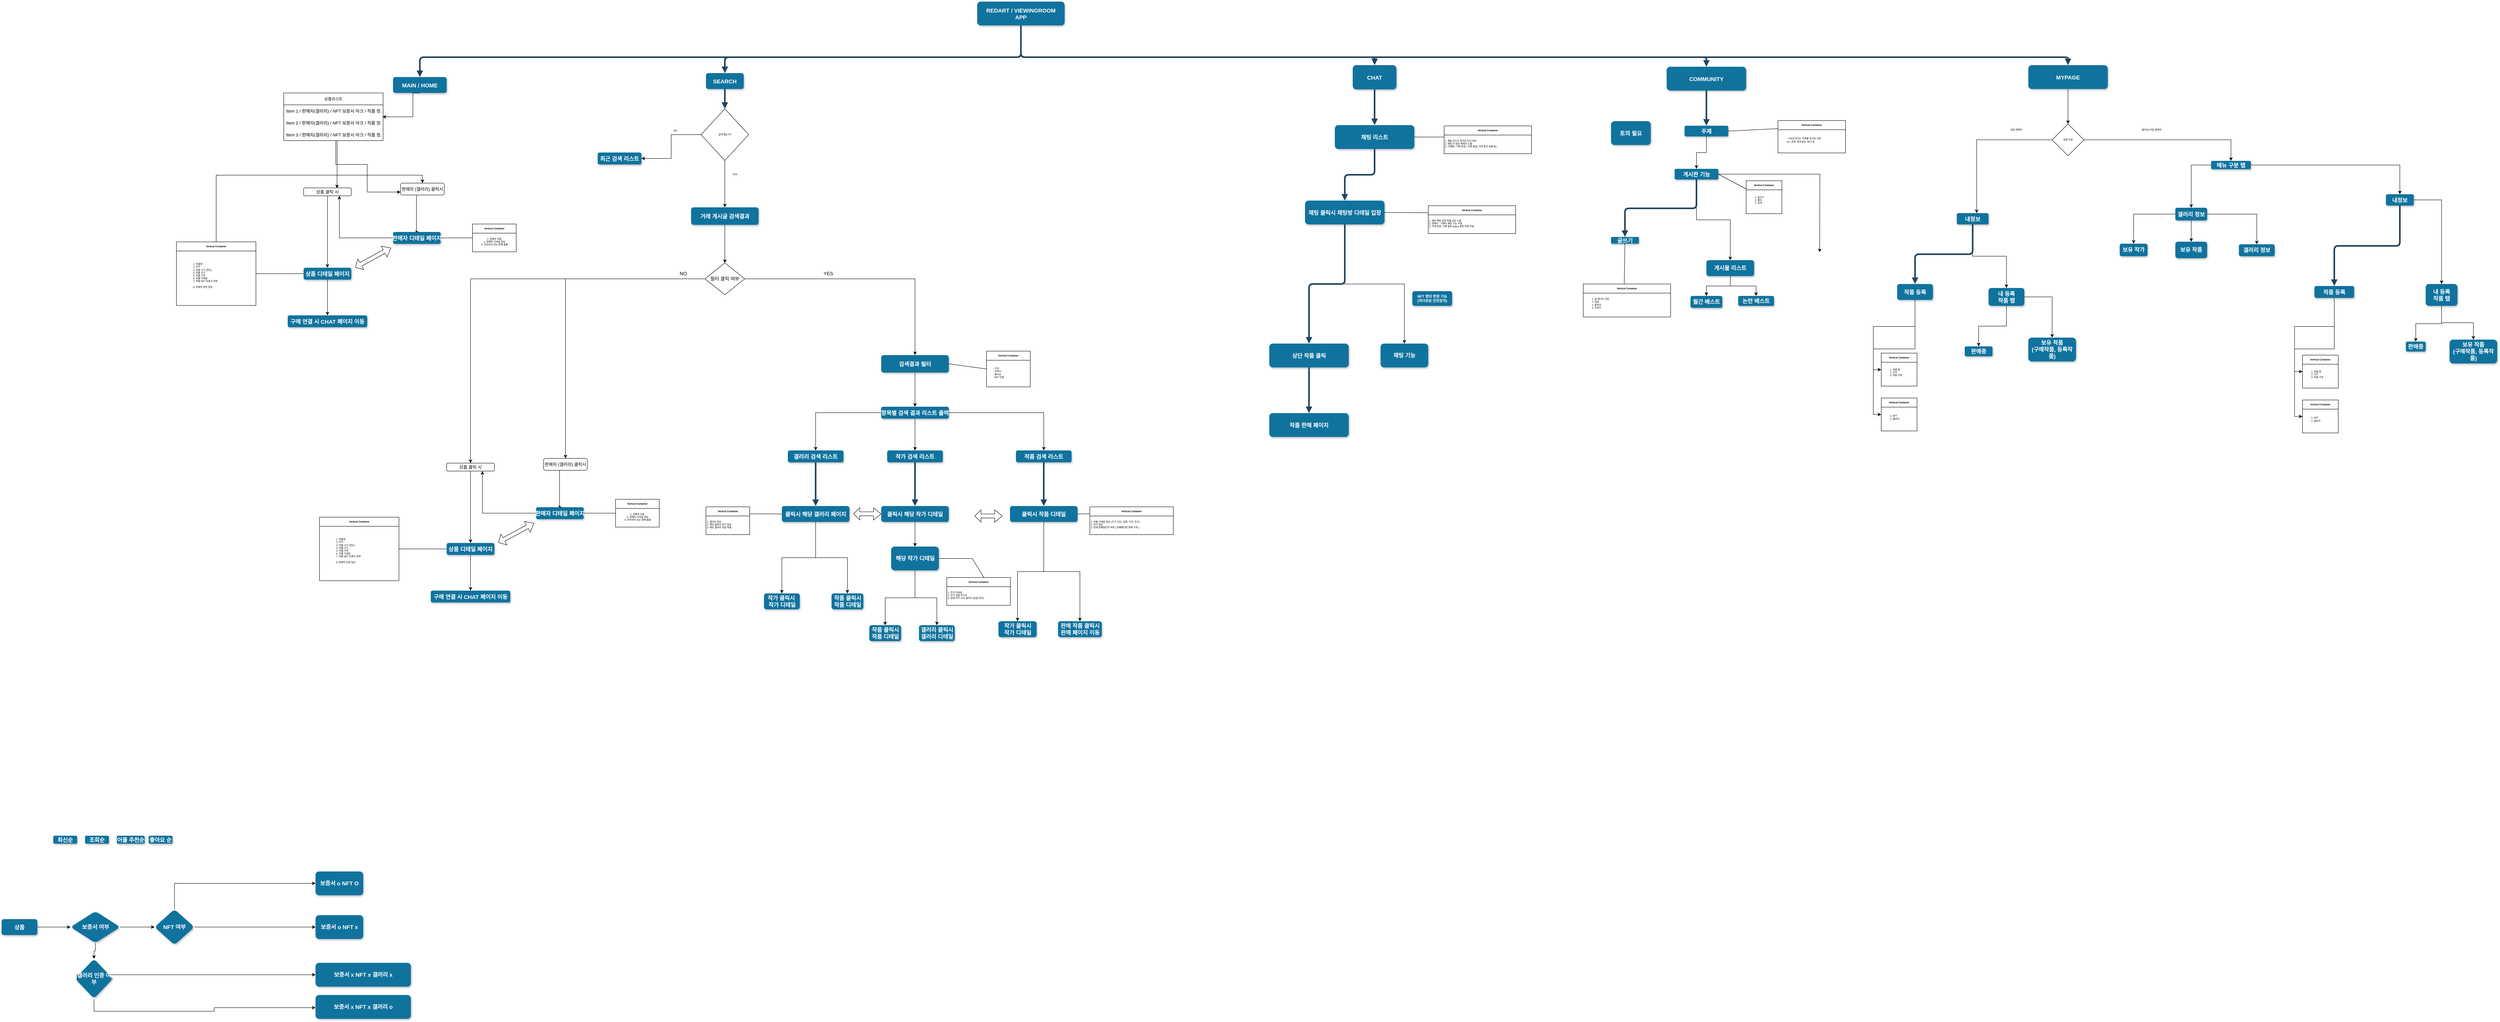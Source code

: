 <mxfile version="16.2.7" type="github">
  <diagram name="Page-1" id="97916047-d0de-89f5-080d-49f4d83e522f">
    <mxGraphModel dx="4782.5" dy="1456" grid="1" gridSize="10" guides="1" tooltips="1" connect="1" arrows="1" fold="1" page="1" pageScale="1.5" pageWidth="1169" pageHeight="827" background="none" math="0" shadow="0">
      <root>
        <mxCell id="0" />
        <mxCell id="1" parent="0" />
        <mxCell id="3" value="REDART / VIEWINGROOM&#xa;APP" style="rounded=1;fillColor=#10739E;strokeColor=none;shadow=1;gradientColor=none;fontStyle=1;fontColor=#FFFFFF;fontSize=14;" parent="1" vertex="1">
          <mxGeometry x="805" y="30" width="220" height="60" as="geometry" />
        </mxCell>
        <mxCell id="8" value="MAIN / HOME" style="rounded=1;fillColor=#10739E;strokeColor=none;shadow=1;gradientColor=none;fontStyle=1;fontColor=#FFFFFF;fontSize=14;" parent="1" vertex="1">
          <mxGeometry x="-665" y="220" width="135" height="40" as="geometry" />
        </mxCell>
        <mxCell id="2zvDSiaRfBO-3n8Pwa8q-91" style="edgeStyle=orthogonalEdgeStyle;rounded=0;orthogonalLoop=1;jettySize=auto;html=1;fontSize=11;exitX=0.537;exitY=1.025;exitDx=0;exitDy=0;exitPerimeter=0;entryX=0.7;entryY=0.05;entryDx=0;entryDy=0;entryPerimeter=0;" parent="1" source="2zvDSiaRfBO-3n8Pwa8q-101" target="2zvDSiaRfBO-3n8Pwa8q-88" edge="1">
          <mxGeometry relative="1" as="geometry">
            <mxPoint x="-806" y="450" as="targetPoint" />
          </mxGeometry>
        </mxCell>
        <mxCell id="2zvDSiaRfBO-3n8Pwa8q-93" style="edgeStyle=orthogonalEdgeStyle;rounded=0;orthogonalLoop=1;jettySize=auto;html=1;fontSize=11;exitX=0.524;exitY=1.025;exitDx=0;exitDy=0;exitPerimeter=0;entryX=0;entryY=0.75;entryDx=0;entryDy=0;" parent="1" source="2zvDSiaRfBO-3n8Pwa8q-101" target="2zvDSiaRfBO-3n8Pwa8q-89" edge="1">
          <mxGeometry relative="1" as="geometry">
            <mxPoint x="-729.95" y="387.12" as="sourcePoint" />
            <mxPoint x="-665" y="510" as="targetPoint" />
            <Array as="points">
              <mxPoint x="-809" y="440" />
              <mxPoint x="-730" y="440" />
              <mxPoint x="-730" y="510" />
            </Array>
          </mxGeometry>
        </mxCell>
        <mxCell id="2zvDSiaRfBO-3n8Pwa8q-102" style="edgeStyle=orthogonalEdgeStyle;rounded=0;orthogonalLoop=1;jettySize=auto;html=1;exitX=0.5;exitY=1;exitDx=0;exitDy=0;entryX=0.994;entryY=0.006;entryDx=0;entryDy=0;fontSize=6;entryPerimeter=0;" parent="1" source="8" target="2zvDSiaRfBO-3n8Pwa8q-100" edge="1">
          <mxGeometry relative="1" as="geometry">
            <mxPoint x="-570.0" y="315" as="sourcePoint" />
            <Array as="points">
              <mxPoint x="-615" y="320" />
            </Array>
          </mxGeometry>
        </mxCell>
        <mxCell id="10" value="최신순" style="rounded=1;fillColor=#10739E;strokeColor=none;shadow=1;gradientColor=none;fontStyle=1;fontColor=#FFFFFF;fontSize=14;" parent="1" vertex="1">
          <mxGeometry x="-1520" y="2130" width="60" height="20" as="geometry" />
        </mxCell>
        <mxCell id="2zvDSiaRfBO-3n8Pwa8q-83" value="" style="edgeStyle=orthogonalEdgeStyle;rounded=0;orthogonalLoop=1;jettySize=auto;html=1;" parent="1" source="11" edge="1">
          <mxGeometry relative="1" as="geometry">
            <mxPoint x="-830" y="820" as="targetPoint" />
          </mxGeometry>
        </mxCell>
        <mxCell id="11" value="상품 디테일 페이지" style="rounded=1;fillColor=#10739E;strokeColor=none;shadow=1;gradientColor=none;fontStyle=1;fontColor=#FFFFFF;fontSize=14;" parent="1" vertex="1">
          <mxGeometry x="-890" y="700" width="120" height="30" as="geometry" />
        </mxCell>
        <mxCell id="12" value="구매 연결 시 CHAT 페이지 이동" style="rounded=1;fillColor=#10739E;strokeColor=none;shadow=1;gradientColor=none;fontStyle=1;fontColor=#FFFFFF;fontSize=14;" parent="1" vertex="1">
          <mxGeometry x="-930" y="820" width="200" height="29.75" as="geometry" />
        </mxCell>
        <mxCell id="13" value="SEARCH" style="rounded=1;fillColor=#10739E;strokeColor=none;shadow=1;gradientColor=none;fontStyle=1;fontColor=#FFFFFF;fontSize=14;" parent="1" vertex="1">
          <mxGeometry x="122.5" y="210" width="95" height="40" as="geometry" />
        </mxCell>
        <mxCell id="2zvDSiaRfBO-3n8Pwa8q-134" style="edgeStyle=orthogonalEdgeStyle;rounded=0;orthogonalLoop=1;jettySize=auto;html=1;entryX=0.5;entryY=0;entryDx=0;entryDy=0;fontSize=6;" parent="1" source="14" target="15" edge="1">
          <mxGeometry relative="1" as="geometry" />
        </mxCell>
        <mxCell id="2zvDSiaRfBO-3n8Pwa8q-135" style="edgeStyle=orthogonalEdgeStyle;rounded=0;orthogonalLoop=1;jettySize=auto;html=1;fontSize=6;" parent="1" source="14" target="2zvDSiaRfBO-3n8Pwa8q-128" edge="1">
          <mxGeometry relative="1" as="geometry" />
        </mxCell>
        <mxCell id="2zvDSiaRfBO-3n8Pwa8q-136" style="edgeStyle=orthogonalEdgeStyle;rounded=0;orthogonalLoop=1;jettySize=auto;html=1;fontSize=6;" parent="1" source="14" target="2zvDSiaRfBO-3n8Pwa8q-131" edge="1">
          <mxGeometry relative="1" as="geometry" />
        </mxCell>
        <mxCell id="14" value="항목별 검색 결과 리스트 출력" style="rounded=1;fillColor=#10739E;strokeColor=none;shadow=1;gradientColor=none;fontStyle=1;fontColor=#FFFFFF;fontSize=14;" parent="1" vertex="1">
          <mxGeometry x="563.5" y="1050" width="170" height="30" as="geometry" />
        </mxCell>
        <mxCell id="15" value="갤러리 검색 리스트" style="rounded=1;fillColor=#10739E;strokeColor=none;shadow=1;gradientColor=none;fontStyle=1;fontColor=#FFFFFF;fontSize=14;" parent="1" vertex="1">
          <mxGeometry x="328.5" y="1160" width="140" height="30" as="geometry" />
        </mxCell>
        <mxCell id="2zvDSiaRfBO-3n8Pwa8q-148" value="" style="edgeStyle=orthogonalEdgeStyle;rounded=0;orthogonalLoop=1;jettySize=auto;html=1;fontSize=6;" parent="1" source="16" target="2zvDSiaRfBO-3n8Pwa8q-147" edge="1">
          <mxGeometry relative="1" as="geometry" />
        </mxCell>
        <mxCell id="2zvDSiaRfBO-3n8Pwa8q-150" value="" style="edgeStyle=orthogonalEdgeStyle;rounded=0;orthogonalLoop=1;jettySize=auto;html=1;fontSize=6;" parent="1" source="16" target="2zvDSiaRfBO-3n8Pwa8q-149" edge="1">
          <mxGeometry relative="1" as="geometry" />
        </mxCell>
        <mxCell id="16" value="클릭시 해당 갤러리 페이지" style="rounded=1;fillColor=#10739E;strokeColor=none;shadow=1;gradientColor=none;fontStyle=1;fontColor=#FFFFFF;fontSize=14;" parent="1" vertex="1">
          <mxGeometry x="313.5" y="1300" width="170" height="40" as="geometry" />
        </mxCell>
        <mxCell id="18" value="CHAT" style="rounded=1;fillColor=#10739E;strokeColor=none;shadow=1;gradientColor=none;fontStyle=1;fontColor=#FFFFFF;fontSize=14;" parent="1" vertex="1">
          <mxGeometry x="1750" y="190" width="110" height="61" as="geometry" />
        </mxCell>
        <mxCell id="19" value="채팅 리스트" style="rounded=1;fillColor=#10739E;strokeColor=none;shadow=1;gradientColor=none;fontStyle=1;fontColor=#FFFFFF;fontSize=14;" parent="1" vertex="1">
          <mxGeometry x="1705" y="341" width="200" height="60" as="geometry" />
        </mxCell>
        <mxCell id="2zvDSiaRfBO-3n8Pwa8q-173" value="" style="edgeStyle=orthogonalEdgeStyle;rounded=0;orthogonalLoop=1;jettySize=auto;html=1;fontSize=6;" parent="1" source="20" target="2zvDSiaRfBO-3n8Pwa8q-172" edge="1">
          <mxGeometry relative="1" as="geometry" />
        </mxCell>
        <mxCell id="20" value="채팅 클릭시 채팅방 디테일 입장" style="rounded=1;fillColor=#10739E;strokeColor=none;shadow=1;gradientColor=none;fontStyle=1;fontColor=#FFFFFF;fontSize=14;" parent="1" vertex="1">
          <mxGeometry x="1630" y="531" width="200" height="60" as="geometry" />
        </mxCell>
        <mxCell id="21" value="상단 작품 클릭" style="rounded=1;fillColor=#10739E;strokeColor=none;shadow=1;gradientColor=none;fontStyle=1;fontColor=#FFFFFF;fontSize=14;" parent="1" vertex="1">
          <mxGeometry x="1540" y="891" width="200" height="60" as="geometry" />
        </mxCell>
        <mxCell id="22" value="작품 판매 페이지" style="rounded=1;fillColor=#10739E;strokeColor=none;shadow=1;gradientColor=none;fontStyle=1;fontColor=#FFFFFF;fontSize=14;" parent="1" vertex="1">
          <mxGeometry x="1540" y="1066" width="200" height="60" as="geometry" />
        </mxCell>
        <mxCell id="23" value="COMMUNITY" style="rounded=1;fillColor=#10739E;strokeColor=none;shadow=1;gradientColor=none;fontStyle=1;fontColor=#FFFFFF;fontSize=14;" parent="1" vertex="1">
          <mxGeometry x="2540" y="194" width="200" height="60" as="geometry" />
        </mxCell>
        <mxCell id="2zvDSiaRfBO-3n8Pwa8q-181" value="" style="edgeStyle=orthogonalEdgeStyle;rounded=0;orthogonalLoop=1;jettySize=auto;html=1;fontSize=6;" parent="1" source="24" edge="1">
          <mxGeometry relative="1" as="geometry">
            <mxPoint x="2925" y="661" as="targetPoint" />
          </mxGeometry>
        </mxCell>
        <mxCell id="2zvDSiaRfBO-3n8Pwa8q-196" value="" style="edgeStyle=orthogonalEdgeStyle;rounded=0;orthogonalLoop=1;jettySize=auto;html=1;fontSize=6;" parent="1" source="24" target="2zvDSiaRfBO-3n8Pwa8q-195" edge="1">
          <mxGeometry relative="1" as="geometry" />
        </mxCell>
        <mxCell id="24" value="게시판 기능" style="rounded=1;fillColor=#10739E;strokeColor=none;shadow=1;gradientColor=none;fontStyle=1;fontColor=#FFFFFF;fontSize=14;" parent="1" vertex="1">
          <mxGeometry x="2560" y="451" width="110" height="27" as="geometry" />
        </mxCell>
        <mxCell id="25" value="글쓰기" style="rounded=1;fillColor=#10739E;strokeColor=none;shadow=1;gradientColor=none;fontStyle=1;fontColor=#FFFFFF;fontSize=14;" parent="1" vertex="1">
          <mxGeometry x="2400" y="622.5" width="70" height="17" as="geometry" />
        </mxCell>
        <mxCell id="34" value="" style="edgeStyle=elbowEdgeStyle;elbow=vertical;strokeWidth=4;endArrow=block;endFill=1;fontStyle=1;strokeColor=#23445D;" parent="1" source="3" target="8" edge="1">
          <mxGeometry x="170" y="65.5" width="100" height="100" as="geometry">
            <mxPoint x="170" y="165.5" as="sourcePoint" />
            <mxPoint x="270" y="65.5" as="targetPoint" />
            <Array as="points">
              <mxPoint x="668" y="170" />
              <mxPoint x="668" y="180" />
              <mxPoint x="700" y="455.5" />
            </Array>
          </mxGeometry>
        </mxCell>
        <mxCell id="37" value="" style="edgeStyle=elbowEdgeStyle;elbow=vertical;strokeWidth=4;endArrow=block;endFill=1;fontStyle=1;strokeColor=#23445D;" parent="1" source="3" target="23" edge="1">
          <mxGeometry x="170" y="65.5" width="100" height="100" as="geometry">
            <mxPoint x="170" y="165.5" as="sourcePoint" />
            <mxPoint x="270" y="65.5" as="targetPoint" />
            <Array as="points">
              <mxPoint x="1198" y="170" />
              <mxPoint x="1120" y="455.5" />
            </Array>
          </mxGeometry>
        </mxCell>
        <mxCell id="42" value="" style="edgeStyle=elbowEdgeStyle;elbow=vertical;strokeWidth=4;endArrow=block;endFill=1;fontStyle=1;strokeColor=#23445D;" parent="1" source="13" edge="1">
          <mxGeometry x="-420" y="-240" width="100" height="100" as="geometry">
            <mxPoint x="-420" y="-140" as="sourcePoint" />
            <mxPoint x="170" y="300" as="targetPoint" />
          </mxGeometry>
        </mxCell>
        <mxCell id="44" value="" style="edgeStyle=elbowEdgeStyle;elbow=vertical;strokeWidth=4;endArrow=block;endFill=1;fontStyle=1;strokeColor=#23445D;" parent="1" source="15" target="16" edge="1">
          <mxGeometry x="-41.5" y="680" width="100" height="100" as="geometry">
            <mxPoint x="-41.5" y="780" as="sourcePoint" />
            <mxPoint x="58.5" y="680" as="targetPoint" />
          </mxGeometry>
        </mxCell>
        <mxCell id="46" value="" style="edgeStyle=elbowEdgeStyle;elbow=vertical;strokeWidth=4;endArrow=block;endFill=1;fontStyle=1;strokeColor=#23445D;" parent="1" source="18" target="19" edge="1">
          <mxGeometry x="980" y="40" width="100" height="100" as="geometry">
            <mxPoint x="980" y="140" as="sourcePoint" />
            <mxPoint x="1080" y="40" as="targetPoint" />
          </mxGeometry>
        </mxCell>
        <mxCell id="47" value="" style="edgeStyle=elbowEdgeStyle;elbow=vertical;strokeWidth=4;endArrow=block;endFill=1;fontStyle=1;strokeColor=#23445D;" parent="1" source="19" target="20" edge="1">
          <mxGeometry x="980" y="50" width="100" height="100" as="geometry">
            <mxPoint x="980" y="150" as="sourcePoint" />
            <mxPoint x="1080" y="50" as="targetPoint" />
          </mxGeometry>
        </mxCell>
        <mxCell id="48" value="" style="edgeStyle=elbowEdgeStyle;elbow=vertical;strokeWidth=4;endArrow=block;endFill=1;fontStyle=1;strokeColor=#23445D;" parent="1" source="20" target="21" edge="1">
          <mxGeometry x="980" y="60" width="100" height="100" as="geometry">
            <mxPoint x="980" y="160" as="sourcePoint" />
            <mxPoint x="1080" y="60" as="targetPoint" />
          </mxGeometry>
        </mxCell>
        <mxCell id="49" value="" style="edgeStyle=elbowEdgeStyle;elbow=vertical;strokeWidth=4;endArrow=block;endFill=1;fontStyle=1;strokeColor=#23445D;" parent="1" source="21" target="22" edge="1">
          <mxGeometry x="970" y="265" width="100" height="100" as="geometry">
            <mxPoint x="970" y="365" as="sourcePoint" />
            <mxPoint x="1070" y="265" as="targetPoint" />
          </mxGeometry>
        </mxCell>
        <mxCell id="50" value="" style="edgeStyle=elbowEdgeStyle;elbow=vertical;strokeWidth=4;endArrow=block;endFill=1;fontStyle=1;strokeColor=#23445D;entryX=0.5;entryY=0;entryDx=0;entryDy=0;" parent="1" source="23" target="2zvDSiaRfBO-3n8Pwa8q-182" edge="1">
          <mxGeometry x="1520" y="-256" width="100" height="100" as="geometry">
            <mxPoint x="1520" y="-156" as="sourcePoint" />
            <mxPoint x="2640" y="321" as="targetPoint" />
          </mxGeometry>
        </mxCell>
        <mxCell id="51" value="" style="edgeStyle=elbowEdgeStyle;elbow=vertical;strokeWidth=4;endArrow=block;endFill=1;fontStyle=1;strokeColor=#23445D;" parent="1" source="24" target="25" edge="1">
          <mxGeometry x="1520" y="71" width="100" height="100" as="geometry">
            <mxPoint x="1520" y="171" as="sourcePoint" />
            <mxPoint x="1620" y="71" as="targetPoint" />
          </mxGeometry>
        </mxCell>
        <mxCell id="54" value="" style="edgeStyle=elbowEdgeStyle;elbow=vertical;strokeWidth=4;endArrow=block;endFill=1;fontStyle=1;strokeColor=#23445D;" parent="1" source="3" target="13" edge="1">
          <mxGeometry x="170" y="65.5" width="100" height="100" as="geometry">
            <mxPoint x="170" y="165.5" as="sourcePoint" />
            <mxPoint x="270" y="65.5" as="targetPoint" />
            <Array as="points">
              <mxPoint x="915" y="170" />
              <mxPoint x="800" y="455.5" />
            </Array>
          </mxGeometry>
        </mxCell>
        <mxCell id="55" value="" style="edgeStyle=elbowEdgeStyle;elbow=vertical;strokeWidth=4;endArrow=block;endFill=1;fontStyle=1;strokeColor=#23445D;entryX=0.5;entryY=0;entryDx=0;entryDy=0;exitX=0.5;exitY=1;exitDx=0;exitDy=0;" parent="1" source="3" target="18" edge="1">
          <mxGeometry x="170" y="65.5" width="100" height="100" as="geometry">
            <mxPoint x="915" y="100" as="sourcePoint" />
            <mxPoint x="270" y="65.5" as="targetPoint" />
            <Array as="points">
              <mxPoint x="880" y="170" />
              <mxPoint x="915" y="170" />
              <mxPoint x="1090" y="455.5" />
            </Array>
          </mxGeometry>
        </mxCell>
        <mxCell id="2zvDSiaRfBO-3n8Pwa8q-203" value="" style="edgeStyle=orthogonalEdgeStyle;rounded=0;orthogonalLoop=1;jettySize=auto;html=1;fontSize=6;entryX=0;entryY=0.5;entryDx=0;entryDy=0;" parent="1" source="2zvDSiaRfBO-3n8Pwa8q-55" target="2zvDSiaRfBO-3n8Pwa8q-204" edge="1">
          <mxGeometry relative="1" as="geometry">
            <mxPoint x="3550" y="320" as="targetPoint" />
          </mxGeometry>
        </mxCell>
        <mxCell id="2zvDSiaRfBO-3n8Pwa8q-55" value="MYPAGE" style="rounded=1;fillColor=#10739E;strokeColor=none;shadow=1;gradientColor=none;fontStyle=1;fontColor=#FFFFFF;fontSize=14;" parent="1" vertex="1">
          <mxGeometry x="3450" y="190" width="200" height="60" as="geometry" />
        </mxCell>
        <mxCell id="2zvDSiaRfBO-3n8Pwa8q-218" value="" style="edgeStyle=orthogonalEdgeStyle;rounded=0;orthogonalLoop=1;jettySize=auto;html=1;fontSize=6;" parent="1" source="2zvDSiaRfBO-3n8Pwa8q-56" target="2zvDSiaRfBO-3n8Pwa8q-217" edge="1">
          <mxGeometry relative="1" as="geometry" />
        </mxCell>
        <mxCell id="2zvDSiaRfBO-3n8Pwa8q-56" value="내정보" style="rounded=1;fillColor=#10739E;strokeColor=none;shadow=1;gradientColor=none;fontStyle=1;fontColor=#FFFFFF;fontSize=14;" parent="1" vertex="1">
          <mxGeometry x="3270" y="562.5" width="80" height="28.5" as="geometry" />
        </mxCell>
        <mxCell id="2zvDSiaRfBO-3n8Pwa8q-213" style="edgeStyle=orthogonalEdgeStyle;rounded=0;orthogonalLoop=1;jettySize=auto;html=1;entryX=0;entryY=0.5;entryDx=0;entryDy=0;fontSize=6;" parent="1" source="2zvDSiaRfBO-3n8Pwa8q-57" target="2zvDSiaRfBO-3n8Pwa8q-211" edge="1">
          <mxGeometry relative="1" as="geometry" />
        </mxCell>
        <mxCell id="2zvDSiaRfBO-3n8Pwa8q-214" style="edgeStyle=orthogonalEdgeStyle;rounded=0;orthogonalLoop=1;jettySize=auto;html=1;fontSize=6;entryX=0;entryY=0.5;entryDx=0;entryDy=0;" parent="1" source="2zvDSiaRfBO-3n8Pwa8q-57" target="2zvDSiaRfBO-3n8Pwa8q-215" edge="1">
          <mxGeometry relative="1" as="geometry">
            <mxPoint x="3320" y="861" as="targetPoint" />
          </mxGeometry>
        </mxCell>
        <mxCell id="2zvDSiaRfBO-3n8Pwa8q-57" value="작품 등록" style="rounded=1;fillColor=#10739E;strokeColor=none;shadow=1;gradientColor=none;fontStyle=1;fontColor=#FFFFFF;fontSize=14;" parent="1" vertex="1">
          <mxGeometry x="3120" y="741" width="90" height="40" as="geometry" />
        </mxCell>
        <mxCell id="2zvDSiaRfBO-3n8Pwa8q-61" value="" style="edgeStyle=elbowEdgeStyle;elbow=vertical;strokeWidth=4;endArrow=block;endFill=1;fontStyle=1;strokeColor=#23445D;" parent="1" source="2zvDSiaRfBO-3n8Pwa8q-56" target="2zvDSiaRfBO-3n8Pwa8q-57" edge="1">
          <mxGeometry x="2730" y="486" width="100" height="100" as="geometry">
            <mxPoint x="2730" y="586" as="sourcePoint" />
            <mxPoint x="2830" y="486" as="targetPoint" />
          </mxGeometry>
        </mxCell>
        <mxCell id="2zvDSiaRfBO-3n8Pwa8q-64" value="" style="edgeStyle=elbowEdgeStyle;elbow=vertical;strokeWidth=4;endArrow=block;endFill=1;fontStyle=1;strokeColor=#23445D;entryX=0.5;entryY=0;entryDx=0;entryDy=0;exitX=0.5;exitY=1;exitDx=0;exitDy=0;" parent="1" source="3" target="2zvDSiaRfBO-3n8Pwa8q-55" edge="1">
          <mxGeometry x="445" y="15.5" width="100" height="100" as="geometry">
            <mxPoint x="1190" y="40" as="sourcePoint" />
            <mxPoint x="1595.0" y="140" as="targetPoint" />
            <Array as="points">
              <mxPoint x="1250" y="170" />
              <mxPoint x="1395" y="405.5" />
            </Array>
          </mxGeometry>
        </mxCell>
        <mxCell id="2zvDSiaRfBO-3n8Pwa8q-68" value="조회순" style="rounded=1;fillColor=#10739E;strokeColor=none;shadow=1;gradientColor=none;fontStyle=1;fontColor=#FFFFFF;fontSize=14;" parent="1" vertex="1">
          <mxGeometry x="-1440" y="2130" width="60" height="20" as="geometry" />
        </mxCell>
        <mxCell id="2zvDSiaRfBO-3n8Pwa8q-70" value="어플 추천순" style="rounded=1;fillColor=#10739E;strokeColor=none;shadow=1;gradientColor=none;fontStyle=1;fontColor=#FFFFFF;fontSize=14;" parent="1" vertex="1">
          <mxGeometry x="-1360" y="2130" width="70" height="20" as="geometry" />
        </mxCell>
        <mxCell id="2zvDSiaRfBO-3n8Pwa8q-71" value="좋아요 순" style="rounded=1;fillColor=#10739E;strokeColor=none;shadow=1;gradientColor=none;fontStyle=1;fontColor=#FFFFFF;fontSize=14;" parent="1" vertex="1">
          <mxGeometry x="-1280" y="2130" width="60" height="20" as="geometry" />
        </mxCell>
        <mxCell id="2zvDSiaRfBO-3n8Pwa8q-92" value="" style="edgeStyle=orthogonalEdgeStyle;rounded=0;orthogonalLoop=1;jettySize=auto;html=1;fontSize=11;" parent="1" source="2zvDSiaRfBO-3n8Pwa8q-88" target="11" edge="1">
          <mxGeometry relative="1" as="geometry" />
        </mxCell>
        <mxCell id="2zvDSiaRfBO-3n8Pwa8q-88" value="상품 클릭 시" style="rounded=1;whiteSpace=wrap;html=1;fontSize=11;" parent="1" vertex="1">
          <mxGeometry x="-890" y="499" width="120" height="20" as="geometry" />
        </mxCell>
        <mxCell id="2zvDSiaRfBO-3n8Pwa8q-97" style="edgeStyle=orthogonalEdgeStyle;rounded=0;orthogonalLoop=1;jettySize=auto;html=1;entryX=0.5;entryY=0;entryDx=0;entryDy=0;fontSize=11;" parent="1" edge="1">
          <mxGeometry relative="1" as="geometry">
            <mxPoint x="-585.971" y="517" as="sourcePoint" />
            <mxPoint x="-600.0" y="610" as="targetPoint" />
            <Array as="points">
              <mxPoint x="-606" y="517" />
              <mxPoint x="-606" y="610" />
            </Array>
          </mxGeometry>
        </mxCell>
        <mxCell id="2zvDSiaRfBO-3n8Pwa8q-89" value="판매자 (갤러리) 클릭시" style="rounded=1;whiteSpace=wrap;html=1;fontSize=11;" parent="1" vertex="1">
          <mxGeometry x="-646" y="487" width="110" height="30" as="geometry" />
        </mxCell>
        <mxCell id="2zvDSiaRfBO-3n8Pwa8q-94" value="" style="edgeStyle=orthogonalEdgeStyle;rounded=0;orthogonalLoop=1;jettySize=auto;html=1;entryX=0.75;entryY=1;entryDx=0;entryDy=0;" parent="1" source="2zvDSiaRfBO-3n8Pwa8q-95" target="2zvDSiaRfBO-3n8Pwa8q-88" edge="1">
          <mxGeometry relative="1" as="geometry">
            <mxPoint x="-605" y="730" as="targetPoint" />
          </mxGeometry>
        </mxCell>
        <mxCell id="2zvDSiaRfBO-3n8Pwa8q-95" value="판매자 디테일 페이지" style="rounded=1;fillColor=#10739E;strokeColor=none;shadow=1;gradientColor=none;fontStyle=1;fontColor=#FFFFFF;fontSize=14;" parent="1" vertex="1">
          <mxGeometry x="-665" y="610" width="120" height="30" as="geometry" />
        </mxCell>
        <mxCell id="2zvDSiaRfBO-3n8Pwa8q-98" value="상품리스트" style="swimlane;fontStyle=0;childLayout=stackLayout;horizontal=1;startSize=30;horizontalStack=0;resizeParent=1;resizeParentMax=0;resizeLast=0;collapsible=1;marginBottom=0;fontSize=10;" parent="1" vertex="1">
          <mxGeometry x="-940" y="260" width="250" height="120" as="geometry" />
        </mxCell>
        <mxCell id="2zvDSiaRfBO-3n8Pwa8q-99" value="Item 1 / 판매자(갤러리) / NFT 보증서 마크 / 작품 정보" style="text;strokeColor=none;fillColor=none;align=left;verticalAlign=middle;spacingLeft=4;spacingRight=4;overflow=hidden;points=[[0,0.5],[1,0.5]];portConstraint=eastwest;rotatable=0;fontSize=11;" parent="2zvDSiaRfBO-3n8Pwa8q-98" vertex="1">
          <mxGeometry y="30" width="250" height="30" as="geometry" />
        </mxCell>
        <mxCell id="2zvDSiaRfBO-3n8Pwa8q-100" value="Item 2 / 판매자(갤러리) / NFT 보증서 마크 / 작품 정보" style="text;strokeColor=none;fillColor=none;align=left;verticalAlign=middle;spacingLeft=4;spacingRight=4;overflow=hidden;points=[[0,0.5],[1,0.5]];portConstraint=eastwest;rotatable=0;fontSize=11;" parent="2zvDSiaRfBO-3n8Pwa8q-98" vertex="1">
          <mxGeometry y="60" width="250" height="30" as="geometry" />
        </mxCell>
        <mxCell id="2zvDSiaRfBO-3n8Pwa8q-101" value="Item 3 / 판매자(갤러리) / NFT 보증서 마크 / 작품 정보" style="text;strokeColor=none;fillColor=none;align=left;verticalAlign=middle;spacingLeft=4;spacingRight=4;overflow=hidden;points=[[0,0.5],[1,0.5]];portConstraint=eastwest;rotatable=0;fontSize=11;" parent="2zvDSiaRfBO-3n8Pwa8q-98" vertex="1">
          <mxGeometry y="90" width="250" height="30" as="geometry" />
        </mxCell>
        <mxCell id="2zvDSiaRfBO-3n8Pwa8q-103" value="" style="endArrow=none;html=1;rounded=0;fontSize=6;entryX=1;entryY=0.5;entryDx=0;entryDy=0;exitX=0;exitY=0.5;exitDx=0;exitDy=0;" parent="1" source="2zvDSiaRfBO-3n8Pwa8q-104" target="2zvDSiaRfBO-3n8Pwa8q-95" edge="1">
          <mxGeometry width="50" height="50" relative="1" as="geometry">
            <mxPoint x="-455" y="625" as="sourcePoint" />
            <mxPoint x="-575" y="650" as="targetPoint" />
          </mxGeometry>
        </mxCell>
        <mxCell id="2zvDSiaRfBO-3n8Pwa8q-104" value="Vertical Container" style="swimlane;fontSize=6;" parent="1" vertex="1">
          <mxGeometry x="-465" y="590" width="110" height="70" as="geometry" />
        </mxCell>
        <mxCell id="2zvDSiaRfBO-3n8Pwa8q-105" value="1. 판매자 이름&amp;nbsp;&lt;br&gt;2. 판매자 디테일 정보&lt;br&gt;3. 귀속되어 있는 판매 물품" style="text;html=1;align=center;verticalAlign=middle;resizable=0;points=[];autosize=1;strokeColor=none;fillColor=none;fontSize=6;" parent="2zvDSiaRfBO-3n8Pwa8q-104" vertex="1">
          <mxGeometry x="-5" y="30" width="120" height="30" as="geometry" />
        </mxCell>
        <mxCell id="2zvDSiaRfBO-3n8Pwa8q-111" style="edgeStyle=orthogonalEdgeStyle;rounded=0;orthogonalLoop=1;jettySize=auto;html=1;entryX=0.5;entryY=0;entryDx=0;entryDy=0;fontSize=6;" parent="1" source="2zvDSiaRfBO-3n8Pwa8q-106" target="2zvDSiaRfBO-3n8Pwa8q-89" edge="1">
          <mxGeometry relative="1" as="geometry">
            <Array as="points">
              <mxPoint x="-1110" y="467" />
              <mxPoint x="-591" y="467" />
            </Array>
          </mxGeometry>
        </mxCell>
        <mxCell id="2zvDSiaRfBO-3n8Pwa8q-106" value="Vertical Container" style="swimlane;fontSize=6;" parent="1" vertex="1">
          <mxGeometry x="-1210" y="635" width="200" height="160" as="geometry" />
        </mxCell>
        <mxCell id="2zvDSiaRfBO-3n8Pwa8q-107" value="1. 작품명&lt;br&gt;2. 작가&lt;br&gt;3. 작품 시기 (연도)&lt;br&gt;4. 작품 크기&lt;br&gt;5. 작품 가격&lt;br&gt;6. 작품 디테일&lt;br&gt;7. 작품 NFT 보증서 관련&lt;br&gt;&lt;br&gt;8. 판매자 관련 정보&amp;nbsp;" style="text;html=1;align=left;verticalAlign=middle;resizable=0;points=[];autosize=1;strokeColor=none;fillColor=none;fontSize=6;" parent="2zvDSiaRfBO-3n8Pwa8q-106" vertex="1">
          <mxGeometry x="40" y="50" width="110" height="70" as="geometry" />
        </mxCell>
        <mxCell id="2zvDSiaRfBO-3n8Pwa8q-109" value="" style="endArrow=none;html=1;rounded=0;fontSize=6;entryX=0;entryY=0.5;entryDx=0;entryDy=0;exitX=1;exitY=0.5;exitDx=0;exitDy=0;" parent="1" source="2zvDSiaRfBO-3n8Pwa8q-106" target="11" edge="1">
          <mxGeometry width="50" height="50" relative="1" as="geometry">
            <mxPoint x="-980" y="740" as="sourcePoint" />
            <mxPoint x="-930" y="690" as="targetPoint" />
          </mxGeometry>
        </mxCell>
        <mxCell id="2zvDSiaRfBO-3n8Pwa8q-114" style="edgeStyle=orthogonalEdgeStyle;rounded=0;orthogonalLoop=1;jettySize=auto;html=1;fontSize=6;" parent="1" source="2zvDSiaRfBO-3n8Pwa8q-113" target="2zvDSiaRfBO-3n8Pwa8q-115" edge="1">
          <mxGeometry relative="1" as="geometry">
            <mxPoint x="-20" y="480" as="targetPoint" />
          </mxGeometry>
        </mxCell>
        <mxCell id="loSJevCgPTp79P8imw4T-59" style="edgeStyle=orthogonalEdgeStyle;rounded=0;orthogonalLoop=1;jettySize=auto;html=1;entryX=0.5;entryY=0;entryDx=0;entryDy=0;" edge="1" parent="1" source="2zvDSiaRfBO-3n8Pwa8q-113" target="loSJevCgPTp79P8imw4T-58">
          <mxGeometry relative="1" as="geometry" />
        </mxCell>
        <mxCell id="2zvDSiaRfBO-3n8Pwa8q-113" value="검색 했는가?" style="rhombus;whiteSpace=wrap;html=1;fontSize=6;" parent="1" vertex="1">
          <mxGeometry x="110" y="300" width="120" height="130" as="geometry" />
        </mxCell>
        <mxCell id="2zvDSiaRfBO-3n8Pwa8q-115" value="최근 검색 리스트" style="rounded=1;fillColor=#10739E;strokeColor=none;shadow=1;gradientColor=none;fontStyle=1;fontColor=#FFFFFF;fontSize=14;" parent="1" vertex="1">
          <mxGeometry x="-150" y="410" width="110" height="30" as="geometry" />
        </mxCell>
        <mxCell id="2zvDSiaRfBO-3n8Pwa8q-117" value="NO" style="text;html=1;align=center;verticalAlign=middle;resizable=0;points=[];autosize=1;strokeColor=none;fillColor=none;fontSize=6;" parent="1" vertex="1">
          <mxGeometry x="30" y="350" width="30" height="10" as="geometry" />
        </mxCell>
        <mxCell id="2zvDSiaRfBO-3n8Pwa8q-118" value="YES&lt;br&gt;" style="text;html=1;align=center;verticalAlign=middle;resizable=0;points=[];autosize=1;strokeColor=none;fillColor=none;fontSize=6;" parent="1" vertex="1">
          <mxGeometry x="175" y="460" width="40" height="10" as="geometry" />
        </mxCell>
        <mxCell id="2zvDSiaRfBO-3n8Pwa8q-128" value="작가 검색 리스트" style="rounded=1;fillColor=#10739E;strokeColor=none;shadow=1;gradientColor=none;fontStyle=1;fontColor=#FFFFFF;fontSize=14;" parent="1" vertex="1">
          <mxGeometry x="578.5" y="1160" width="140" height="30" as="geometry" />
        </mxCell>
        <mxCell id="2zvDSiaRfBO-3n8Pwa8q-138" value="" style="edgeStyle=orthogonalEdgeStyle;rounded=0;orthogonalLoop=1;jettySize=auto;html=1;fontSize=6;" parent="1" source="2zvDSiaRfBO-3n8Pwa8q-129" target="2zvDSiaRfBO-3n8Pwa8q-137" edge="1">
          <mxGeometry relative="1" as="geometry" />
        </mxCell>
        <mxCell id="2zvDSiaRfBO-3n8Pwa8q-129" value="클릭시 해당 작가 디테일" style="rounded=1;fillColor=#10739E;strokeColor=none;shadow=1;gradientColor=none;fontStyle=1;fontColor=#FFFFFF;fontSize=14;" parent="1" vertex="1">
          <mxGeometry x="563.5" y="1300" width="170" height="40" as="geometry" />
        </mxCell>
        <mxCell id="2zvDSiaRfBO-3n8Pwa8q-130" value="" style="edgeStyle=elbowEdgeStyle;elbow=vertical;strokeWidth=4;endArrow=block;endFill=1;fontStyle=1;strokeColor=#23445D;" parent="1" source="2zvDSiaRfBO-3n8Pwa8q-128" target="2zvDSiaRfBO-3n8Pwa8q-129" edge="1">
          <mxGeometry x="208.5" y="680" width="100" height="100" as="geometry">
            <mxPoint x="208.5" y="780" as="sourcePoint" />
            <mxPoint x="308.5" y="680" as="targetPoint" />
          </mxGeometry>
        </mxCell>
        <mxCell id="2zvDSiaRfBO-3n8Pwa8q-131" value="작품 검색 리스트" style="rounded=1;fillColor=#10739E;strokeColor=none;shadow=1;gradientColor=none;fontStyle=1;fontColor=#FFFFFF;fontSize=14;" parent="1" vertex="1">
          <mxGeometry x="902.5" y="1160" width="140" height="30" as="geometry" />
        </mxCell>
        <mxCell id="2zvDSiaRfBO-3n8Pwa8q-161" value="" style="edgeStyle=orthogonalEdgeStyle;rounded=0;orthogonalLoop=1;jettySize=auto;html=1;fontSize=6;" parent="1" source="2zvDSiaRfBO-3n8Pwa8q-132" target="2zvDSiaRfBO-3n8Pwa8q-160" edge="1">
          <mxGeometry relative="1" as="geometry" />
        </mxCell>
        <mxCell id="2zvDSiaRfBO-3n8Pwa8q-163" value="" style="edgeStyle=orthogonalEdgeStyle;rounded=0;orthogonalLoop=1;jettySize=auto;html=1;fontSize=6;" parent="1" source="2zvDSiaRfBO-3n8Pwa8q-132" target="2zvDSiaRfBO-3n8Pwa8q-162" edge="1">
          <mxGeometry relative="1" as="geometry" />
        </mxCell>
        <mxCell id="2zvDSiaRfBO-3n8Pwa8q-132" value="클릭시 작품 디테일" style="rounded=1;fillColor=#10739E;strokeColor=none;shadow=1;gradientColor=none;fontStyle=1;fontColor=#FFFFFF;fontSize=14;" parent="1" vertex="1">
          <mxGeometry x="887.5" y="1300" width="170" height="40" as="geometry" />
        </mxCell>
        <mxCell id="2zvDSiaRfBO-3n8Pwa8q-133" value="" style="edgeStyle=elbowEdgeStyle;elbow=vertical;strokeWidth=4;endArrow=block;endFill=1;fontStyle=1;strokeColor=#23445D;" parent="1" source="2zvDSiaRfBO-3n8Pwa8q-131" target="2zvDSiaRfBO-3n8Pwa8q-132" edge="1">
          <mxGeometry x="532.5" y="680" width="100" height="100" as="geometry">
            <mxPoint x="532.5" y="780" as="sourcePoint" />
            <mxPoint x="632.5" y="680" as="targetPoint" />
          </mxGeometry>
        </mxCell>
        <mxCell id="2zvDSiaRfBO-3n8Pwa8q-140" value="" style="edgeStyle=orthogonalEdgeStyle;rounded=0;orthogonalLoop=1;jettySize=auto;html=1;fontSize=6;" parent="1" source="2zvDSiaRfBO-3n8Pwa8q-137" target="2zvDSiaRfBO-3n8Pwa8q-139" edge="1">
          <mxGeometry relative="1" as="geometry" />
        </mxCell>
        <mxCell id="2zvDSiaRfBO-3n8Pwa8q-156" value="" style="edgeStyle=orthogonalEdgeStyle;rounded=0;orthogonalLoop=1;jettySize=auto;html=1;fontSize=6;" parent="1" source="2zvDSiaRfBO-3n8Pwa8q-137" target="2zvDSiaRfBO-3n8Pwa8q-155" edge="1">
          <mxGeometry relative="1" as="geometry" />
        </mxCell>
        <mxCell id="2zvDSiaRfBO-3n8Pwa8q-137" value="해당 작가 디테일" style="whiteSpace=wrap;html=1;fontSize=14;fillColor=#10739E;strokeColor=none;fontColor=#FFFFFF;rounded=1;shadow=1;gradientColor=none;fontStyle=1;" parent="1" vertex="1">
          <mxGeometry x="588.5" y="1402" width="120" height="60" as="geometry" />
        </mxCell>
        <mxCell id="2zvDSiaRfBO-3n8Pwa8q-139" value="작품 클릭시&lt;br&gt;작품 디테일" style="whiteSpace=wrap;html=1;fontSize=14;fillColor=#10739E;strokeColor=none;fontColor=#FFFFFF;rounded=1;shadow=1;gradientColor=none;fontStyle=1;" parent="1" vertex="1">
          <mxGeometry x="533.5" y="1600" width="80" height="40" as="geometry" />
        </mxCell>
        <mxCell id="2zvDSiaRfBO-3n8Pwa8q-143" value="Vertical Container" style="swimlane;fontSize=6;" parent="1" vertex="1">
          <mxGeometry x="122.5" y="1302" width="110" height="70" as="geometry" />
        </mxCell>
        <mxCell id="2zvDSiaRfBO-3n8Pwa8q-144" value="1. 갤러리 정보&lt;br&gt;2. 해당 갤러리 작가 정보&lt;br&gt;3. 해당 갤러리 취급 작품" style="text;html=1;align=left;verticalAlign=middle;resizable=0;points=[];autosize=1;strokeColor=none;fillColor=none;fontSize=6;" parent="2zvDSiaRfBO-3n8Pwa8q-143" vertex="1">
          <mxGeometry y="30" width="110" height="30" as="geometry" />
        </mxCell>
        <mxCell id="2zvDSiaRfBO-3n8Pwa8q-146" value="" style="endArrow=none;html=1;rounded=0;fontSize=6;entryX=0;entryY=0.5;entryDx=0;entryDy=0;exitX=1;exitY=0.25;exitDx=0;exitDy=0;" parent="1" source="2zvDSiaRfBO-3n8Pwa8q-143" target="16" edge="1">
          <mxGeometry width="50" height="50" relative="1" as="geometry">
            <mxPoint x="248.5" y="1345" as="sourcePoint" />
            <mxPoint x="298.5" y="1295" as="targetPoint" />
          </mxGeometry>
        </mxCell>
        <mxCell id="2zvDSiaRfBO-3n8Pwa8q-147" value="작가 클릭시&amp;nbsp;&lt;br&gt;작가 디테일" style="whiteSpace=wrap;html=1;fontSize=14;fillColor=#10739E;strokeColor=none;fontColor=#FFFFFF;rounded=1;shadow=1;gradientColor=none;fontStyle=1;" parent="1" vertex="1">
          <mxGeometry x="268.5" y="1520" width="90" height="40" as="geometry" />
        </mxCell>
        <mxCell id="2zvDSiaRfBO-3n8Pwa8q-149" value="작품 클릭시&lt;br&gt;작품 디테일" style="whiteSpace=wrap;html=1;fontSize=14;fillColor=#10739E;strokeColor=none;fontColor=#FFFFFF;rounded=1;shadow=1;gradientColor=none;fontStyle=1;" parent="1" vertex="1">
          <mxGeometry x="438.5" y="1520" width="80" height="40" as="geometry" />
        </mxCell>
        <mxCell id="2zvDSiaRfBO-3n8Pwa8q-151" value="Vertical Container" style="swimlane;fontSize=6;" parent="1" vertex="1">
          <mxGeometry x="728.5" y="1480" width="160" height="70" as="geometry" />
        </mxCell>
        <mxCell id="2zvDSiaRfBO-3n8Pwa8q-152" value="1. 작가 디테일&lt;br&gt;2. 작가 작품 리스트&lt;br&gt;3. 현재 작가 소속 갤러리 (있을 경우)" style="text;html=1;align=left;verticalAlign=middle;resizable=0;points=[];autosize=1;strokeColor=none;fillColor=none;fontSize=6;" parent="2zvDSiaRfBO-3n8Pwa8q-151" vertex="1">
          <mxGeometry y="30" width="160" height="30" as="geometry" />
        </mxCell>
        <mxCell id="2zvDSiaRfBO-3n8Pwa8q-153" value="" style="endArrow=none;html=1;rounded=0;fontSize=6;exitX=1;exitY=0.5;exitDx=0;exitDy=0;entryX=0.581;entryY=-0.008;entryDx=0;entryDy=0;entryPerimeter=0;" parent="1" source="2zvDSiaRfBO-3n8Pwa8q-137" target="2zvDSiaRfBO-3n8Pwa8q-151" edge="1">
          <mxGeometry width="50" height="50" relative="1" as="geometry">
            <mxPoint x="733.5" y="1452" as="sourcePoint" />
            <mxPoint x="783.5" y="1402" as="targetPoint" />
            <Array as="points">
              <mxPoint x="792.5" y="1432" />
            </Array>
          </mxGeometry>
        </mxCell>
        <mxCell id="2zvDSiaRfBO-3n8Pwa8q-155" value="&lt;span&gt;갤러리 클릭시&lt;/span&gt;&lt;br&gt;&lt;span&gt;갤러리 디테일&lt;/span&gt;" style="whiteSpace=wrap;html=1;fontSize=14;fillColor=#10739E;strokeColor=none;fontColor=#FFFFFF;rounded=1;shadow=1;gradientColor=none;fontStyle=1;" parent="1" vertex="1">
          <mxGeometry x="658.5" y="1600" width="90" height="40" as="geometry" />
        </mxCell>
        <mxCell id="2zvDSiaRfBO-3n8Pwa8q-157" value="Vertical Container" style="swimlane;fontSize=6;" parent="1" vertex="1">
          <mxGeometry x="1088.5" y="1302" width="210" height="70" as="geometry" />
        </mxCell>
        <mxCell id="2zvDSiaRfBO-3n8Pwa8q-158" value="1. 작품 디테일 정보 (크기, 년도, 설명, 가격, 작가)&lt;br&gt;2. 작가 정보&lt;br&gt;3. 현재 판매중인지 여부 ( 판매됐다면 판매 가격 )" style="text;html=1;align=left;verticalAlign=middle;resizable=0;points=[];autosize=1;strokeColor=none;fillColor=none;fontSize=6;" parent="2zvDSiaRfBO-3n8Pwa8q-157" vertex="1">
          <mxGeometry y="30" width="210" height="30" as="geometry" />
        </mxCell>
        <mxCell id="2zvDSiaRfBO-3n8Pwa8q-159" value="" style="endArrow=none;html=1;rounded=0;fontSize=6;entryX=0;entryY=0.25;entryDx=0;entryDy=0;exitX=1;exitY=0.5;exitDx=0;exitDy=0;" parent="1" source="2zvDSiaRfBO-3n8Pwa8q-132" target="2zvDSiaRfBO-3n8Pwa8q-157" edge="1">
          <mxGeometry width="50" height="50" relative="1" as="geometry">
            <mxPoint x="988.5" y="1440" as="sourcePoint" />
            <mxPoint x="1038.5" y="1390" as="targetPoint" />
          </mxGeometry>
        </mxCell>
        <mxCell id="2zvDSiaRfBO-3n8Pwa8q-160" value="작가 클릭시&lt;br&gt;작가 디테일" style="whiteSpace=wrap;html=1;fontSize=14;fillColor=#10739E;strokeColor=none;fontColor=#FFFFFF;rounded=1;shadow=1;gradientColor=none;fontStyle=1;" parent="1" vertex="1">
          <mxGeometry x="858.5" y="1590" width="96" height="40" as="geometry" />
        </mxCell>
        <mxCell id="2zvDSiaRfBO-3n8Pwa8q-162" value="판매 작품 클릭시&lt;br&gt;판매 페이지 이동" style="whiteSpace=wrap;html=1;fontSize=14;fillColor=#10739E;strokeColor=none;fontColor=#FFFFFF;rounded=1;shadow=1;gradientColor=none;fontStyle=1;" parent="1" vertex="1">
          <mxGeometry x="1008.5" y="1590" width="110" height="40" as="geometry" />
        </mxCell>
        <mxCell id="2zvDSiaRfBO-3n8Pwa8q-164" value="Vertical Container" style="swimlane;fontSize=6;" parent="1" vertex="1">
          <mxGeometry x="1980" y="343" width="220" height="70" as="geometry" />
        </mxCell>
        <mxCell id="2zvDSiaRfBO-3n8Pwa8q-165" value="1. 체팅 리스트 온라인 인지 여부&lt;br&gt;2. 채팅 안 읽은 메세지 노출&lt;br&gt;3. 거래중 / 거래 완료 / 거래 종료( 거래 중간 실패 등)" style="text;html=1;align=left;verticalAlign=middle;resizable=0;points=[];autosize=1;strokeColor=none;fillColor=none;fontSize=6;" parent="2zvDSiaRfBO-3n8Pwa8q-164" vertex="1">
          <mxGeometry y="30" width="220" height="30" as="geometry" />
        </mxCell>
        <mxCell id="2zvDSiaRfBO-3n8Pwa8q-166" value="" style="endArrow=none;html=1;rounded=0;fontSize=6;exitX=1;exitY=0.5;exitDx=0;exitDy=0;" parent="1" source="19" edge="1">
          <mxGeometry width="50" height="50" relative="1" as="geometry">
            <mxPoint x="1920" y="396" as="sourcePoint" />
            <mxPoint x="1980" y="371" as="targetPoint" />
          </mxGeometry>
        </mxCell>
        <mxCell id="2zvDSiaRfBO-3n8Pwa8q-167" value="Vertical Container" style="swimlane;fontSize=6;" parent="1" vertex="1">
          <mxGeometry x="1940" y="544" width="220" height="70" as="geometry" />
        </mxCell>
        <mxCell id="2zvDSiaRfBO-3n8Pwa8q-168" value="1. 해당 채팅 관련 작품 상단 노출&lt;br&gt;2. 판매자 - 구매자 채팅 기능 지원&lt;br&gt;3. 거래 완료, 거래 종료 status 클릭 버튼 지원" style="text;html=1;align=left;verticalAlign=middle;resizable=0;points=[];autosize=1;strokeColor=none;fillColor=none;fontSize=6;" parent="2zvDSiaRfBO-3n8Pwa8q-167" vertex="1">
          <mxGeometry y="30" width="200" height="30" as="geometry" />
        </mxCell>
        <mxCell id="2zvDSiaRfBO-3n8Pwa8q-169" value="" style="endArrow=none;html=1;rounded=0;fontSize=6;exitX=1;exitY=0.5;exitDx=0;exitDy=0;entryX=0;entryY=0.25;entryDx=0;entryDy=0;" parent="1" source="20" target="2zvDSiaRfBO-3n8Pwa8q-167" edge="1">
          <mxGeometry width="50" height="50" relative="1" as="geometry">
            <mxPoint x="1855" y="581" as="sourcePoint" />
            <mxPoint x="1905" y="531" as="targetPoint" />
          </mxGeometry>
        </mxCell>
        <mxCell id="2zvDSiaRfBO-3n8Pwa8q-172" value="채팅 기능" style="whiteSpace=wrap;html=1;fontSize=14;fillColor=#10739E;strokeColor=none;fontColor=#FFFFFF;rounded=1;shadow=1;gradientColor=none;fontStyle=1;" parent="1" vertex="1">
          <mxGeometry x="1820" y="891" width="120" height="60" as="geometry" />
        </mxCell>
        <mxCell id="2zvDSiaRfBO-3n8Pwa8q-174" value="Vertical Container" style="swimlane;fontSize=6;" parent="1" vertex="1">
          <mxGeometry x="2740" y="481" width="90" height="83" as="geometry" />
        </mxCell>
        <mxCell id="2zvDSiaRfBO-3n8Pwa8q-175" value="1. 글쓰기&lt;br&gt;2. 필터&lt;br&gt;3. 검색" style="text;html=1;align=left;verticalAlign=middle;resizable=0;points=[];autosize=1;strokeColor=none;fillColor=none;fontSize=6;" parent="2zvDSiaRfBO-3n8Pwa8q-174" vertex="1">
          <mxGeometry x="20" y="34" width="50" height="30" as="geometry" />
        </mxCell>
        <mxCell id="2zvDSiaRfBO-3n8Pwa8q-176" value="" style="endArrow=none;html=1;rounded=0;fontSize=6;entryX=0;entryY=0.25;entryDx=0;entryDy=0;exitX=1;exitY=0.5;exitDx=0;exitDy=0;" parent="1" source="24" target="2zvDSiaRfBO-3n8Pwa8q-174" edge="1">
          <mxGeometry width="50" height="50" relative="1" as="geometry">
            <mxPoint x="2750" y="461" as="sourcePoint" />
            <mxPoint x="2800" y="411" as="targetPoint" />
          </mxGeometry>
        </mxCell>
        <mxCell id="2zvDSiaRfBO-3n8Pwa8q-177" value="Vertical Container" style="swimlane;fontSize=6;" parent="1" vertex="1">
          <mxGeometry x="2330" y="741" width="220" height="83" as="geometry" />
        </mxCell>
        <mxCell id="2zvDSiaRfBO-3n8Pwa8q-178" value="1. 글 에디터 지원&lt;br&gt;2. 댓글&lt;br&gt;3. 좋아요&lt;br&gt;4. 조회수" style="text;html=1;align=left;verticalAlign=middle;resizable=0;points=[];autosize=1;strokeColor=none;fillColor=none;fontSize=6;" parent="2zvDSiaRfBO-3n8Pwa8q-177" vertex="1">
          <mxGeometry x="20" y="34" width="80" height="30" as="geometry" />
        </mxCell>
        <mxCell id="2zvDSiaRfBO-3n8Pwa8q-179" value="" style="endArrow=none;html=1;rounded=0;fontSize=6;entryX=0.469;entryY=-0.007;entryDx=0;entryDy=0;exitX=0.5;exitY=1;exitDx=0;exitDy=0;entryPerimeter=0;" parent="1" source="25" target="2zvDSiaRfBO-3n8Pwa8q-177" edge="1">
          <mxGeometry width="50" height="50" relative="1" as="geometry">
            <mxPoint x="2570" y="664" as="sourcePoint" />
            <mxPoint x="2620" y="614" as="targetPoint" />
          </mxGeometry>
        </mxCell>
        <mxCell id="2zvDSiaRfBO-3n8Pwa8q-183" style="edgeStyle=orthogonalEdgeStyle;rounded=0;orthogonalLoop=1;jettySize=auto;html=1;fontSize=6;" parent="1" source="2zvDSiaRfBO-3n8Pwa8q-182" target="24" edge="1">
          <mxGeometry relative="1" as="geometry" />
        </mxCell>
        <mxCell id="2zvDSiaRfBO-3n8Pwa8q-182" value="주제" style="rounded=1;fillColor=#10739E;strokeColor=none;shadow=1;gradientColor=none;fontStyle=1;fontColor=#FFFFFF;fontSize=14;" parent="1" vertex="1">
          <mxGeometry x="2585" y="342.5" width="110" height="27" as="geometry" />
        </mxCell>
        <mxCell id="2zvDSiaRfBO-3n8Pwa8q-184" value="Vertical Container" style="swimlane;fontSize=6;" parent="1" vertex="1">
          <mxGeometry x="2820" y="329.5" width="170" height="81.5" as="geometry" />
        </mxCell>
        <mxCell id="2zvDSiaRfBO-3n8Pwa8q-185" value="- 디씨인사이드 주제별 게시판 구현&lt;br&gt;ex ) 유화, 정보공유, NFT 등" style="text;html=1;align=left;verticalAlign=middle;resizable=0;points=[];autosize=1;strokeColor=none;fillColor=none;fontSize=6;" parent="2zvDSiaRfBO-3n8Pwa8q-184" vertex="1">
          <mxGeometry x="20" y="39" width="150" height="20" as="geometry" />
        </mxCell>
        <mxCell id="2zvDSiaRfBO-3n8Pwa8q-186" value="" style="endArrow=none;html=1;rounded=0;fontSize=6;exitX=1;exitY=0.5;exitDx=0;exitDy=0;entryX=0;entryY=0.25;entryDx=0;entryDy=0;" parent="1" source="2zvDSiaRfBO-3n8Pwa8q-182" target="2zvDSiaRfBO-3n8Pwa8q-184" edge="1">
          <mxGeometry width="50" height="50" relative="1" as="geometry">
            <mxPoint x="2700" y="364.5" as="sourcePoint" />
            <mxPoint x="2750" y="314.5" as="targetPoint" />
          </mxGeometry>
        </mxCell>
        <mxCell id="2zvDSiaRfBO-3n8Pwa8q-187" value="토의 필요" style="rounded=1;fillColor=#10739E;strokeColor=none;shadow=1;gradientColor=none;fontStyle=1;fontColor=#FFFFFF;fontSize=14;" parent="1" vertex="1">
          <mxGeometry x="2400" y="331" width="100" height="60" as="geometry" />
        </mxCell>
        <mxCell id="2zvDSiaRfBO-3n8Pwa8q-190" style="edgeStyle=orthogonalEdgeStyle;rounded=0;orthogonalLoop=1;jettySize=auto;html=1;entryX=0.5;entryY=0;entryDx=0;entryDy=0;fontSize=6;" parent="1" source="2zvDSiaRfBO-3n8Pwa8q-188" target="14" edge="1">
          <mxGeometry relative="1" as="geometry" />
        </mxCell>
        <mxCell id="2zvDSiaRfBO-3n8Pwa8q-188" value="검색결과 필터" style="rounded=1;fillColor=#10739E;strokeColor=none;shadow=1;gradientColor=none;fontStyle=1;fontColor=#FFFFFF;fontSize=14;" parent="1" vertex="1">
          <mxGeometry x="563.5" y="920" width="170" height="44" as="geometry" />
        </mxCell>
        <mxCell id="2zvDSiaRfBO-3n8Pwa8q-191" value="Vertical Container" style="swimlane;fontSize=6;" parent="1" vertex="1">
          <mxGeometry x="828.5" y="910" width="110" height="90" as="geometry" />
        </mxCell>
        <mxCell id="2zvDSiaRfBO-3n8Pwa8q-192" value="- 가격&lt;br&gt;- 조회수&lt;br&gt;- 좋아요&lt;br&gt;- NFT 인증" style="text;html=1;align=left;verticalAlign=middle;resizable=0;points=[];autosize=1;strokeColor=none;fillColor=none;fontSize=6;" parent="2zvDSiaRfBO-3n8Pwa8q-191" vertex="1">
          <mxGeometry x="14" y="40" width="60" height="30" as="geometry" />
        </mxCell>
        <mxCell id="2zvDSiaRfBO-3n8Pwa8q-194" value="" style="endArrow=none;html=1;rounded=0;fontSize=6;entryX=0;entryY=0.5;entryDx=0;entryDy=0;exitX=1;exitY=0.5;exitDx=0;exitDy=0;" parent="1" source="2zvDSiaRfBO-3n8Pwa8q-188" target="2zvDSiaRfBO-3n8Pwa8q-191" edge="1">
          <mxGeometry width="50" height="50" relative="1" as="geometry">
            <mxPoint x="748.5" y="980" as="sourcePoint" />
            <mxPoint x="798.5" y="930" as="targetPoint" />
          </mxGeometry>
        </mxCell>
        <mxCell id="2zvDSiaRfBO-3n8Pwa8q-198" value="" style="edgeStyle=orthogonalEdgeStyle;rounded=0;orthogonalLoop=1;jettySize=auto;html=1;fontSize=6;" parent="1" source="2zvDSiaRfBO-3n8Pwa8q-195" target="2zvDSiaRfBO-3n8Pwa8q-197" edge="1">
          <mxGeometry relative="1" as="geometry" />
        </mxCell>
        <mxCell id="2zvDSiaRfBO-3n8Pwa8q-199" value="" style="edgeStyle=orthogonalEdgeStyle;rounded=0;orthogonalLoop=1;jettySize=auto;html=1;fontSize=6;" parent="1" source="2zvDSiaRfBO-3n8Pwa8q-195" target="2zvDSiaRfBO-3n8Pwa8q-197" edge="1">
          <mxGeometry relative="1" as="geometry" />
        </mxCell>
        <mxCell id="2zvDSiaRfBO-3n8Pwa8q-201" value="" style="edgeStyle=orthogonalEdgeStyle;rounded=0;orthogonalLoop=1;jettySize=auto;html=1;fontSize=6;" parent="1" source="2zvDSiaRfBO-3n8Pwa8q-195" target="2zvDSiaRfBO-3n8Pwa8q-200" edge="1">
          <mxGeometry relative="1" as="geometry" />
        </mxCell>
        <mxCell id="2zvDSiaRfBO-3n8Pwa8q-195" value="게시물 리스트" style="whiteSpace=wrap;html=1;fontSize=14;fillColor=#10739E;strokeColor=none;fontColor=#FFFFFF;rounded=1;shadow=1;gradientColor=none;fontStyle=1;" parent="1" vertex="1">
          <mxGeometry x="2640" y="681" width="120" height="40" as="geometry" />
        </mxCell>
        <mxCell id="2zvDSiaRfBO-3n8Pwa8q-197" value="월간 베스트" style="whiteSpace=wrap;html=1;fontSize=14;fillColor=#10739E;strokeColor=none;fontColor=#FFFFFF;rounded=1;shadow=1;gradientColor=none;fontStyle=1;" parent="1" vertex="1">
          <mxGeometry x="2600" y="771" width="80" height="30" as="geometry" />
        </mxCell>
        <mxCell id="2zvDSiaRfBO-3n8Pwa8q-200" value="논란 베스트" style="whiteSpace=wrap;html=1;fontSize=14;fillColor=#10739E;strokeColor=none;fontColor=#FFFFFF;rounded=1;shadow=1;gradientColor=none;fontStyle=1;" parent="1" vertex="1">
          <mxGeometry x="2720" y="771" width="90" height="25" as="geometry" />
        </mxCell>
        <mxCell id="2zvDSiaRfBO-3n8Pwa8q-205" style="edgeStyle=orthogonalEdgeStyle;rounded=0;orthogonalLoop=1;jettySize=auto;html=1;fontSize=6;" parent="1" source="2zvDSiaRfBO-3n8Pwa8q-204" target="2zvDSiaRfBO-3n8Pwa8q-56" edge="1">
          <mxGeometry relative="1" as="geometry">
            <mxPoint x="3320" y="571" as="targetPoint" />
            <Array as="points">
              <mxPoint x="3320" y="378" />
            </Array>
          </mxGeometry>
        </mxCell>
        <mxCell id="2zvDSiaRfBO-3n8Pwa8q-206" style="edgeStyle=orthogonalEdgeStyle;rounded=0;orthogonalLoop=1;jettySize=auto;html=1;fontSize=6;entryX=0.5;entryY=0;entryDx=0;entryDy=0;" parent="1" source="2zvDSiaRfBO-3n8Pwa8q-204" target="2zvDSiaRfBO-3n8Pwa8q-240" edge="1">
          <mxGeometry relative="1" as="geometry">
            <mxPoint x="3880" y="561" as="targetPoint" />
            <Array as="points">
              <mxPoint x="3960" y="378" />
            </Array>
          </mxGeometry>
        </mxCell>
        <mxCell id="2zvDSiaRfBO-3n8Pwa8q-204" value="회원 타입" style="rhombus;whiteSpace=wrap;html=1;fontSize=6;direction=south;" parent="1" vertex="1">
          <mxGeometry x="3510" y="338" width="80" height="80" as="geometry" />
        </mxCell>
        <mxCell id="2zvDSiaRfBO-3n8Pwa8q-208" value="일반 판매자" style="text;html=1;strokeColor=none;fillColor=none;align=center;verticalAlign=middle;whiteSpace=wrap;rounded=0;fontSize=6;" parent="1" vertex="1">
          <mxGeometry x="3390" y="338" width="60" height="30" as="geometry" />
        </mxCell>
        <mxCell id="2zvDSiaRfBO-3n8Pwa8q-209" value="갤러리(기업) 판매자" style="text;html=1;strokeColor=none;fillColor=none;align=center;verticalAlign=middle;whiteSpace=wrap;rounded=0;fontSize=6;" parent="1" vertex="1">
          <mxGeometry x="3730" y="338" width="60" height="30" as="geometry" />
        </mxCell>
        <mxCell id="2zvDSiaRfBO-3n8Pwa8q-210" style="edgeStyle=orthogonalEdgeStyle;rounded=0;orthogonalLoop=1;jettySize=auto;html=1;exitX=0.5;exitY=1;exitDx=0;exitDy=0;fontSize=6;" parent="1" source="2zvDSiaRfBO-3n8Pwa8q-209" target="2zvDSiaRfBO-3n8Pwa8q-209" edge="1">
          <mxGeometry relative="1" as="geometry" />
        </mxCell>
        <mxCell id="2zvDSiaRfBO-3n8Pwa8q-211" value="Vertical Container" style="swimlane;fontSize=6;" parent="1" vertex="1">
          <mxGeometry x="3080" y="915" width="90" height="83" as="geometry" />
        </mxCell>
        <mxCell id="2zvDSiaRfBO-3n8Pwa8q-212" value="1. 작품 명&lt;br&gt;2. 작가&lt;br&gt;3. 작품 가격" style="text;html=1;align=left;verticalAlign=middle;resizable=0;points=[];autosize=1;strokeColor=none;fillColor=none;fontSize=6;" parent="2zvDSiaRfBO-3n8Pwa8q-211" vertex="1">
          <mxGeometry x="20" y="34" width="60" height="30" as="geometry" />
        </mxCell>
        <mxCell id="2zvDSiaRfBO-3n8Pwa8q-215" value="Vertical Container" style="swimlane;fontSize=6;" parent="1" vertex="1">
          <mxGeometry x="3080" y="1028" width="90" height="83" as="geometry" />
        </mxCell>
        <mxCell id="2zvDSiaRfBO-3n8Pwa8q-216" value="1. NFT&lt;br&gt;2. 갤러리" style="text;html=1;align=left;verticalAlign=middle;resizable=0;points=[];autosize=1;strokeColor=none;fillColor=none;fontSize=6;" parent="2zvDSiaRfBO-3n8Pwa8q-215" vertex="1">
          <mxGeometry x="20" y="39" width="50" height="20" as="geometry" />
        </mxCell>
        <mxCell id="2zvDSiaRfBO-3n8Pwa8q-220" value="" style="edgeStyle=orthogonalEdgeStyle;rounded=0;orthogonalLoop=1;jettySize=auto;html=1;fontSize=6;" parent="1" source="2zvDSiaRfBO-3n8Pwa8q-217" target="2zvDSiaRfBO-3n8Pwa8q-219" edge="1">
          <mxGeometry relative="1" as="geometry" />
        </mxCell>
        <mxCell id="2zvDSiaRfBO-3n8Pwa8q-222" value="" style="edgeStyle=orthogonalEdgeStyle;rounded=0;orthogonalLoop=1;jettySize=auto;html=1;fontSize=6;" parent="1" source="2zvDSiaRfBO-3n8Pwa8q-217" target="2zvDSiaRfBO-3n8Pwa8q-221" edge="1">
          <mxGeometry relative="1" as="geometry" />
        </mxCell>
        <mxCell id="2zvDSiaRfBO-3n8Pwa8q-217" value="내 등록&lt;br&gt;작품 탭" style="whiteSpace=wrap;html=1;fontSize=14;fillColor=#10739E;strokeColor=none;fontColor=#FFFFFF;rounded=1;shadow=1;gradientColor=none;fontStyle=1;" parent="1" vertex="1">
          <mxGeometry x="3350" y="751" width="90" height="45" as="geometry" />
        </mxCell>
        <mxCell id="2zvDSiaRfBO-3n8Pwa8q-219" value="판매중" style="whiteSpace=wrap;html=1;fontSize=14;fillColor=#10739E;strokeColor=none;fontColor=#FFFFFF;rounded=1;shadow=1;gradientColor=none;fontStyle=1;" parent="1" vertex="1">
          <mxGeometry x="3290" y="898" width="70" height="25" as="geometry" />
        </mxCell>
        <mxCell id="2zvDSiaRfBO-3n8Pwa8q-221" value="보유 작품&lt;br&gt;(구매작품, 등록작품)" style="whiteSpace=wrap;html=1;fontSize=14;fillColor=#10739E;strokeColor=none;fontColor=#FFFFFF;rounded=1;shadow=1;gradientColor=none;fontStyle=1;" parent="1" vertex="1">
          <mxGeometry x="3450" y="876" width="120" height="60" as="geometry" />
        </mxCell>
        <mxCell id="2zvDSiaRfBO-3n8Pwa8q-225" value="" style="edgeStyle=orthogonalEdgeStyle;rounded=0;orthogonalLoop=1;jettySize=auto;html=1;fontSize=6;" parent="1" source="2zvDSiaRfBO-3n8Pwa8q-226" target="2zvDSiaRfBO-3n8Pwa8q-237" edge="1">
          <mxGeometry relative="1" as="geometry" />
        </mxCell>
        <mxCell id="2zvDSiaRfBO-3n8Pwa8q-226" value="내정보" style="rounded=1;fillColor=#10739E;strokeColor=none;shadow=1;gradientColor=none;fontStyle=1;fontColor=#FFFFFF;fontSize=14;" parent="1" vertex="1">
          <mxGeometry x="4350" y="515" width="70.01" height="28.5" as="geometry" />
        </mxCell>
        <mxCell id="2zvDSiaRfBO-3n8Pwa8q-227" style="edgeStyle=orthogonalEdgeStyle;rounded=0;orthogonalLoop=1;jettySize=auto;html=1;entryX=0;entryY=0.5;entryDx=0;entryDy=0;fontSize=6;" parent="1" source="2zvDSiaRfBO-3n8Pwa8q-229" target="2zvDSiaRfBO-3n8Pwa8q-231" edge="1">
          <mxGeometry relative="1" as="geometry" />
        </mxCell>
        <mxCell id="2zvDSiaRfBO-3n8Pwa8q-228" style="edgeStyle=orthogonalEdgeStyle;rounded=0;orthogonalLoop=1;jettySize=auto;html=1;fontSize=6;entryX=0;entryY=0.5;entryDx=0;entryDy=0;" parent="1" source="2zvDSiaRfBO-3n8Pwa8q-229" target="2zvDSiaRfBO-3n8Pwa8q-233" edge="1">
          <mxGeometry relative="1" as="geometry">
            <mxPoint x="4379.99" y="866" as="targetPoint" />
          </mxGeometry>
        </mxCell>
        <mxCell id="2zvDSiaRfBO-3n8Pwa8q-229" value="작품 등록" style="rounded=1;fillColor=#10739E;strokeColor=none;shadow=1;gradientColor=none;fontStyle=1;fontColor=#FFFFFF;fontSize=14;" parent="1" vertex="1">
          <mxGeometry x="4170" y="746" width="99.99" height="30" as="geometry" />
        </mxCell>
        <mxCell id="2zvDSiaRfBO-3n8Pwa8q-230" value="" style="edgeStyle=elbowEdgeStyle;elbow=vertical;strokeWidth=4;endArrow=block;endFill=1;fontStyle=1;strokeColor=#23445D;" parent="1" source="2zvDSiaRfBO-3n8Pwa8q-226" target="2zvDSiaRfBO-3n8Pwa8q-229" edge="1">
          <mxGeometry x="3789.99" y="491" width="100" height="100" as="geometry">
            <mxPoint x="3789.99" y="591" as="sourcePoint" />
            <mxPoint x="3889.99" y="491" as="targetPoint" />
          </mxGeometry>
        </mxCell>
        <mxCell id="2zvDSiaRfBO-3n8Pwa8q-231" value="Vertical Container" style="swimlane;fontSize=6;" parent="1" vertex="1">
          <mxGeometry x="4139.99" y="920" width="90" height="83" as="geometry" />
        </mxCell>
        <mxCell id="2zvDSiaRfBO-3n8Pwa8q-232" value="1. 작품 명&lt;br&gt;2. 작가&lt;br&gt;3. 작품 가격" style="text;html=1;align=left;verticalAlign=middle;resizable=0;points=[];autosize=1;strokeColor=none;fillColor=none;fontSize=6;" parent="2zvDSiaRfBO-3n8Pwa8q-231" vertex="1">
          <mxGeometry x="20" y="34" width="60" height="30" as="geometry" />
        </mxCell>
        <mxCell id="2zvDSiaRfBO-3n8Pwa8q-233" value="Vertical Container" style="swimlane;fontSize=6;" parent="1" vertex="1">
          <mxGeometry x="4139.99" y="1033" width="90" height="83" as="geometry" />
        </mxCell>
        <mxCell id="2zvDSiaRfBO-3n8Pwa8q-234" value="1. NFT&lt;br&gt;2. 갤러리" style="text;html=1;align=left;verticalAlign=middle;resizable=0;points=[];autosize=1;strokeColor=none;fillColor=none;fontSize=6;" parent="2zvDSiaRfBO-3n8Pwa8q-233" vertex="1">
          <mxGeometry x="20" y="39" width="50" height="20" as="geometry" />
        </mxCell>
        <mxCell id="2zvDSiaRfBO-3n8Pwa8q-235" value="" style="edgeStyle=orthogonalEdgeStyle;rounded=0;orthogonalLoop=1;jettySize=auto;html=1;fontSize=6;" parent="1" source="2zvDSiaRfBO-3n8Pwa8q-237" target="2zvDSiaRfBO-3n8Pwa8q-238" edge="1">
          <mxGeometry relative="1" as="geometry" />
        </mxCell>
        <mxCell id="2zvDSiaRfBO-3n8Pwa8q-236" value="" style="edgeStyle=orthogonalEdgeStyle;rounded=0;orthogonalLoop=1;jettySize=auto;html=1;fontSize=6;" parent="1" source="2zvDSiaRfBO-3n8Pwa8q-237" target="2zvDSiaRfBO-3n8Pwa8q-239" edge="1">
          <mxGeometry relative="1" as="geometry" />
        </mxCell>
        <mxCell id="2zvDSiaRfBO-3n8Pwa8q-237" value="내 등록&lt;br&gt;작품 탭" style="whiteSpace=wrap;html=1;fontSize=14;fillColor=#10739E;strokeColor=none;fontColor=#FFFFFF;rounded=1;shadow=1;gradientColor=none;fontStyle=1;" parent="1" vertex="1">
          <mxGeometry x="4450" y="741" width="79.99" height="55" as="geometry" />
        </mxCell>
        <mxCell id="2zvDSiaRfBO-3n8Pwa8q-238" value="판매중" style="whiteSpace=wrap;html=1;fontSize=14;fillColor=#10739E;strokeColor=none;fontColor=#FFFFFF;rounded=1;shadow=1;gradientColor=none;fontStyle=1;" parent="1" vertex="1">
          <mxGeometry x="4399.99" y="886" width="50.01" height="25" as="geometry" />
        </mxCell>
        <mxCell id="2zvDSiaRfBO-3n8Pwa8q-239" value="보유 작품&lt;br&gt;(구매작품, 등록작품)" style="whiteSpace=wrap;html=1;fontSize=14;fillColor=#10739E;strokeColor=none;fontColor=#FFFFFF;rounded=1;shadow=1;gradientColor=none;fontStyle=1;" parent="1" vertex="1">
          <mxGeometry x="4509.99" y="881" width="120" height="60" as="geometry" />
        </mxCell>
        <mxCell id="2zvDSiaRfBO-3n8Pwa8q-242" style="edgeStyle=orthogonalEdgeStyle;rounded=0;orthogonalLoop=1;jettySize=auto;html=1;entryX=0.5;entryY=0;entryDx=0;entryDy=0;fontSize=6;" parent="1" source="2zvDSiaRfBO-3n8Pwa8q-240" target="2zvDSiaRfBO-3n8Pwa8q-241" edge="1">
          <mxGeometry relative="1" as="geometry" />
        </mxCell>
        <mxCell id="2zvDSiaRfBO-3n8Pwa8q-243" style="edgeStyle=orthogonalEdgeStyle;rounded=0;orthogonalLoop=1;jettySize=auto;html=1;entryX=0.5;entryY=0;entryDx=0;entryDy=0;fontSize=6;" parent="1" source="2zvDSiaRfBO-3n8Pwa8q-240" target="2zvDSiaRfBO-3n8Pwa8q-226" edge="1">
          <mxGeometry relative="1" as="geometry" />
        </mxCell>
        <mxCell id="2zvDSiaRfBO-3n8Pwa8q-240" value="메뉴 구분 탭" style="rounded=1;fillColor=#10739E;strokeColor=none;shadow=1;gradientColor=none;fontStyle=1;fontColor=#FFFFFF;fontSize=14;" parent="1" vertex="1">
          <mxGeometry x="3910" y="431" width="100" height="21" as="geometry" />
        </mxCell>
        <mxCell id="2zvDSiaRfBO-3n8Pwa8q-245" value="" style="edgeStyle=orthogonalEdgeStyle;rounded=0;orthogonalLoop=1;jettySize=auto;html=1;fontSize=6;" parent="1" source="2zvDSiaRfBO-3n8Pwa8q-241" target="2zvDSiaRfBO-3n8Pwa8q-244" edge="1">
          <mxGeometry relative="1" as="geometry" />
        </mxCell>
        <mxCell id="2zvDSiaRfBO-3n8Pwa8q-250" value="" style="edgeStyle=orthogonalEdgeStyle;rounded=0;orthogonalLoop=1;jettySize=auto;html=1;fontSize=6;" parent="1" source="2zvDSiaRfBO-3n8Pwa8q-241" target="2zvDSiaRfBO-3n8Pwa8q-249" edge="1">
          <mxGeometry relative="1" as="geometry" />
        </mxCell>
        <mxCell id="2zvDSiaRfBO-3n8Pwa8q-253" value="" style="edgeStyle=orthogonalEdgeStyle;rounded=0;orthogonalLoop=1;jettySize=auto;html=1;fontSize=6;" parent="1" source="2zvDSiaRfBO-3n8Pwa8q-241" target="2zvDSiaRfBO-3n8Pwa8q-252" edge="1">
          <mxGeometry relative="1" as="geometry" />
        </mxCell>
        <mxCell id="2zvDSiaRfBO-3n8Pwa8q-241" value="갤러리 정보" style="rounded=1;fillColor=#10739E;strokeColor=none;shadow=1;gradientColor=none;fontStyle=1;fontColor=#FFFFFF;fontSize=14;" parent="1" vertex="1">
          <mxGeometry x="3820" y="549" width="80" height="32" as="geometry" />
        </mxCell>
        <mxCell id="2zvDSiaRfBO-3n8Pwa8q-244" value="보유 작가" style="whiteSpace=wrap;html=1;fontSize=14;fillColor=#10739E;strokeColor=none;fontColor=#FFFFFF;rounded=1;shadow=1;gradientColor=none;fontStyle=1;" parent="1" vertex="1">
          <mxGeometry x="3680" y="639.5" width="70" height="31.5" as="geometry" />
        </mxCell>
        <mxCell id="2zvDSiaRfBO-3n8Pwa8q-249" value="보유 작품" style="whiteSpace=wrap;html=1;fontSize=14;fillColor=#10739E;strokeColor=none;fontColor=#FFFFFF;rounded=1;shadow=1;gradientColor=none;fontStyle=1;" parent="1" vertex="1">
          <mxGeometry x="3820" y="634.5" width="80" height="41.5" as="geometry" />
        </mxCell>
        <mxCell id="2zvDSiaRfBO-3n8Pwa8q-252" value="갤러리 정보" style="whiteSpace=wrap;html=1;fontSize=14;fillColor=#10739E;strokeColor=none;fontColor=#FFFFFF;rounded=1;shadow=1;gradientColor=none;fontStyle=1;" parent="1" vertex="1">
          <mxGeometry x="3980" y="641" width="90" height="30" as="geometry" />
        </mxCell>
        <mxCell id="2zvDSiaRfBO-3n8Pwa8q-261" value="" style="edgeStyle=orthogonalEdgeStyle;rounded=0;orthogonalLoop=1;jettySize=auto;html=1;fontSize=6;" parent="1" source="2zvDSiaRfBO-3n8Pwa8q-259" target="2zvDSiaRfBO-3n8Pwa8q-260" edge="1">
          <mxGeometry relative="1" as="geometry" />
        </mxCell>
        <mxCell id="2zvDSiaRfBO-3n8Pwa8q-259" value="상품" style="rounded=1;fillColor=#10739E;strokeColor=none;shadow=1;gradientColor=none;fontStyle=1;fontColor=#FFFFFF;fontSize=14;" parent="1" vertex="1">
          <mxGeometry x="-1650" y="2340" width="90" height="40" as="geometry" />
        </mxCell>
        <mxCell id="2zvDSiaRfBO-3n8Pwa8q-263" value="" style="edgeStyle=orthogonalEdgeStyle;rounded=0;orthogonalLoop=1;jettySize=auto;html=1;fontSize=6;" parent="1" source="2zvDSiaRfBO-3n8Pwa8q-260" target="2zvDSiaRfBO-3n8Pwa8q-262" edge="1">
          <mxGeometry relative="1" as="geometry" />
        </mxCell>
        <mxCell id="2zvDSiaRfBO-3n8Pwa8q-265" value="" style="edgeStyle=orthogonalEdgeStyle;rounded=0;orthogonalLoop=1;jettySize=auto;html=1;fontSize=6;exitX=1;exitY=0.5;exitDx=0;exitDy=0;" parent="1" source="2zvDSiaRfBO-3n8Pwa8q-271" target="2zvDSiaRfBO-3n8Pwa8q-264" edge="1">
          <mxGeometry relative="1" as="geometry">
            <Array as="points">
              <mxPoint x="-1460" y="2480" />
            </Array>
          </mxGeometry>
        </mxCell>
        <mxCell id="2zvDSiaRfBO-3n8Pwa8q-272" value="" style="edgeStyle=orthogonalEdgeStyle;rounded=0;orthogonalLoop=1;jettySize=auto;html=1;fontSize=6;" parent="1" source="2zvDSiaRfBO-3n8Pwa8q-260" target="2zvDSiaRfBO-3n8Pwa8q-271" edge="1">
          <mxGeometry relative="1" as="geometry" />
        </mxCell>
        <mxCell id="2zvDSiaRfBO-3n8Pwa8q-260" value="보증서 여부" style="rhombus;whiteSpace=wrap;html=1;fontSize=14;fillColor=#10739E;strokeColor=none;fontColor=#FFFFFF;rounded=1;shadow=1;gradientColor=none;fontStyle=1;" parent="1" vertex="1">
          <mxGeometry x="-1476.5" y="2320" width="125" height="80" as="geometry" />
        </mxCell>
        <mxCell id="2zvDSiaRfBO-3n8Pwa8q-268" value="" style="edgeStyle=orthogonalEdgeStyle;rounded=0;orthogonalLoop=1;jettySize=auto;html=1;fontSize=6;" parent="1" source="2zvDSiaRfBO-3n8Pwa8q-262" target="2zvDSiaRfBO-3n8Pwa8q-267" edge="1">
          <mxGeometry relative="1" as="geometry" />
        </mxCell>
        <mxCell id="2zvDSiaRfBO-3n8Pwa8q-270" value="" style="edgeStyle=orthogonalEdgeStyle;rounded=0;orthogonalLoop=1;jettySize=auto;html=1;fontSize=6;" parent="1" source="2zvDSiaRfBO-3n8Pwa8q-262" target="2zvDSiaRfBO-3n8Pwa8q-269" edge="1">
          <mxGeometry relative="1" as="geometry">
            <Array as="points">
              <mxPoint x="-1215" y="2250" />
            </Array>
          </mxGeometry>
        </mxCell>
        <mxCell id="2zvDSiaRfBO-3n8Pwa8q-262" value="NFT 여부" style="rhombus;whiteSpace=wrap;html=1;fontSize=14;fillColor=#10739E;strokeColor=none;fontColor=#FFFFFF;rounded=1;shadow=1;gradientColor=none;fontStyle=1;" parent="1" vertex="1">
          <mxGeometry x="-1265" y="2315" width="100" height="90" as="geometry" />
        </mxCell>
        <mxCell id="2zvDSiaRfBO-3n8Pwa8q-264" value="보증서 x NFT x 갤러리 x" style="whiteSpace=wrap;html=1;fontSize=14;fillColor=#10739E;strokeColor=none;fontColor=#FFFFFF;rounded=1;shadow=1;gradientColor=none;fontStyle=1;" parent="1" vertex="1">
          <mxGeometry x="-860" y="2450" width="240" height="60" as="geometry" />
        </mxCell>
        <mxCell id="2zvDSiaRfBO-3n8Pwa8q-267" value="보증서 o NFT x" style="whiteSpace=wrap;html=1;fontSize=14;fillColor=#10739E;strokeColor=none;fontColor=#FFFFFF;rounded=1;shadow=1;gradientColor=none;fontStyle=1;" parent="1" vertex="1">
          <mxGeometry x="-860" y="2330" width="120" height="60" as="geometry" />
        </mxCell>
        <mxCell id="2zvDSiaRfBO-3n8Pwa8q-269" value="보증서 o NFT O" style="whiteSpace=wrap;html=1;fontSize=14;fillColor=#10739E;strokeColor=none;fontColor=#FFFFFF;rounded=1;shadow=1;gradientColor=none;fontStyle=1;" parent="1" vertex="1">
          <mxGeometry x="-860" y="2220" width="120" height="60" as="geometry" />
        </mxCell>
        <mxCell id="2zvDSiaRfBO-3n8Pwa8q-275" value="" style="edgeStyle=orthogonalEdgeStyle;rounded=0;orthogonalLoop=1;jettySize=auto;html=1;fontSize=6;" parent="1" edge="1">
          <mxGeometry relative="1" as="geometry">
            <mxPoint x="-1417.5" y="2542" as="sourcePoint" />
            <mxPoint x="-860" y="2562.941" as="targetPoint" />
            <Array as="points">
              <mxPoint x="-1417" y="2572" />
              <mxPoint x="-1115" y="2572" />
              <mxPoint x="-1115" y="2563" />
            </Array>
          </mxGeometry>
        </mxCell>
        <mxCell id="2zvDSiaRfBO-3n8Pwa8q-271" value="갤러리 인증 여부" style="rhombus;whiteSpace=wrap;html=1;fontSize=14;fillColor=#10739E;strokeColor=none;fontColor=#FFFFFF;rounded=1;shadow=1;gradientColor=none;fontStyle=1;" parent="1" vertex="1">
          <mxGeometry x="-1465" y="2440" width="95" height="100" as="geometry" />
        </mxCell>
        <mxCell id="2zvDSiaRfBO-3n8Pwa8q-274" value="&lt;span&gt;보증서 x NFT x 갤러리 o&lt;/span&gt;" style="whiteSpace=wrap;html=1;fontSize=14;fillColor=#10739E;strokeColor=none;fontColor=#FFFFFF;rounded=1;shadow=1;gradientColor=none;fontStyle=1;" parent="1" vertex="1">
          <mxGeometry x="-860" y="2531" width="240" height="60" as="geometry" />
        </mxCell>
        <mxCell id="MQ2g4332nNlua2RqMWlb-55" value="" style="shape=flexArrow;endArrow=classic;startArrow=classic;html=1;rounded=0;width=10;startSize=4.85;" parent="1" edge="1">
          <mxGeometry width="100" height="100" relative="1" as="geometry">
            <mxPoint x="-760" y="699" as="sourcePoint" />
            <mxPoint x="-670" y="650" as="targetPoint" />
          </mxGeometry>
        </mxCell>
        <mxCell id="MQ2g4332nNlua2RqMWlb-56" value="" style="shape=flexArrow;endArrow=classic;startArrow=classic;html=1;rounded=0;width=10;startSize=4.85;" parent="1" edge="1">
          <mxGeometry width="100" height="100" relative="1" as="geometry">
            <mxPoint x="798.5" y="1325" as="sourcePoint" />
            <mxPoint x="868.5" y="1325.25" as="targetPoint" />
          </mxGeometry>
        </mxCell>
        <mxCell id="MQ2g4332nNlua2RqMWlb-57" value="" style="shape=flexArrow;endArrow=classic;startArrow=classic;html=1;rounded=0;width=10;startSize=4.85;" parent="1" edge="1">
          <mxGeometry width="100" height="100" relative="1" as="geometry">
            <mxPoint x="493.5" y="1319.5" as="sourcePoint" />
            <mxPoint x="563.5" y="1319.75" as="targetPoint" />
          </mxGeometry>
        </mxCell>
        <mxCell id="MQ2g4332nNlua2RqMWlb-58" value="NFT 명의 변경 기능&#xa;(까다로운 안전장치)" style="rounded=1;fillColor=#10739E;strokeColor=none;shadow=1;gradientColor=none;fontStyle=1;fontColor=#FFFFFF;fontSize=9;" parent="1" vertex="1">
          <mxGeometry x="1900" y="759" width="100" height="37" as="geometry" />
        </mxCell>
        <mxCell id="loSJevCgPTp79P8imw4T-78" style="edgeStyle=orthogonalEdgeStyle;rounded=0;orthogonalLoop=1;jettySize=auto;html=1;entryX=0.5;entryY=0;entryDx=0;entryDy=0;" edge="1" parent="1" source="loSJevCgPTp79P8imw4T-58" target="loSJevCgPTp79P8imw4T-77">
          <mxGeometry relative="1" as="geometry" />
        </mxCell>
        <mxCell id="loSJevCgPTp79P8imw4T-58" value="거래 게시글 검색결과" style="rounded=1;fillColor=#10739E;strokeColor=none;shadow=1;gradientColor=none;fontStyle=1;fontColor=#FFFFFF;fontSize=14;" vertex="1" parent="1">
          <mxGeometry x="85" y="548" width="170" height="44" as="geometry" />
        </mxCell>
        <mxCell id="loSJevCgPTp79P8imw4T-60" value="" style="edgeStyle=orthogonalEdgeStyle;rounded=0;orthogonalLoop=1;jettySize=auto;html=1;" edge="1" parent="1" source="loSJevCgPTp79P8imw4T-61">
          <mxGeometry relative="1" as="geometry">
            <mxPoint x="-470" y="1513" as="targetPoint" />
          </mxGeometry>
        </mxCell>
        <mxCell id="loSJevCgPTp79P8imw4T-61" value="상품 디테일 페이지" style="rounded=1;fillColor=#10739E;strokeColor=none;shadow=1;gradientColor=none;fontStyle=1;fontColor=#FFFFFF;fontSize=14;" vertex="1" parent="1">
          <mxGeometry x="-530" y="1393" width="120" height="30" as="geometry" />
        </mxCell>
        <mxCell id="loSJevCgPTp79P8imw4T-62" value="구매 연결 시 CHAT 페이지 이동" style="rounded=1;fillColor=#10739E;strokeColor=none;shadow=1;gradientColor=none;fontStyle=1;fontColor=#FFFFFF;fontSize=14;" vertex="1" parent="1">
          <mxGeometry x="-570" y="1513" width="200" height="29.75" as="geometry" />
        </mxCell>
        <mxCell id="loSJevCgPTp79P8imw4T-63" value="" style="edgeStyle=orthogonalEdgeStyle;rounded=0;orthogonalLoop=1;jettySize=auto;html=1;fontSize=11;" edge="1" parent="1" source="loSJevCgPTp79P8imw4T-64" target="loSJevCgPTp79P8imw4T-61">
          <mxGeometry relative="1" as="geometry" />
        </mxCell>
        <mxCell id="loSJevCgPTp79P8imw4T-64" value="상품 클릭 시" style="rounded=1;whiteSpace=wrap;html=1;fontSize=11;" vertex="1" parent="1">
          <mxGeometry x="-530" y="1192" width="120" height="20" as="geometry" />
        </mxCell>
        <mxCell id="loSJevCgPTp79P8imw4T-65" style="edgeStyle=orthogonalEdgeStyle;rounded=0;orthogonalLoop=1;jettySize=auto;html=1;entryX=0.5;entryY=0;entryDx=0;entryDy=0;fontSize=11;" edge="1" parent="1">
          <mxGeometry relative="1" as="geometry">
            <mxPoint x="-225.971" y="1210" as="sourcePoint" />
            <mxPoint x="-240.0" y="1303" as="targetPoint" />
            <Array as="points">
              <mxPoint x="-246" y="1210" />
              <mxPoint x="-246" y="1303" />
            </Array>
          </mxGeometry>
        </mxCell>
        <mxCell id="loSJevCgPTp79P8imw4T-66" value="판매자 (갤러리) 클릭시" style="rounded=1;whiteSpace=wrap;html=1;fontSize=11;" vertex="1" parent="1">
          <mxGeometry x="-286" y="1180" width="110" height="30" as="geometry" />
        </mxCell>
        <mxCell id="loSJevCgPTp79P8imw4T-67" value="" style="edgeStyle=orthogonalEdgeStyle;rounded=0;orthogonalLoop=1;jettySize=auto;html=1;entryX=0.75;entryY=1;entryDx=0;entryDy=0;" edge="1" parent="1" source="loSJevCgPTp79P8imw4T-68" target="loSJevCgPTp79P8imw4T-64">
          <mxGeometry relative="1" as="geometry">
            <mxPoint x="-245" y="1423" as="targetPoint" />
          </mxGeometry>
        </mxCell>
        <mxCell id="loSJevCgPTp79P8imw4T-68" value="판매자 디테일 페이지" style="rounded=1;fillColor=#10739E;strokeColor=none;shadow=1;gradientColor=none;fontStyle=1;fontColor=#FFFFFF;fontSize=14;" vertex="1" parent="1">
          <mxGeometry x="-305" y="1303" width="120" height="30" as="geometry" />
        </mxCell>
        <mxCell id="loSJevCgPTp79P8imw4T-69" value="" style="endArrow=none;html=1;rounded=0;fontSize=6;entryX=1;entryY=0.5;entryDx=0;entryDy=0;exitX=0;exitY=0.5;exitDx=0;exitDy=0;" edge="1" parent="1" source="loSJevCgPTp79P8imw4T-70" target="loSJevCgPTp79P8imw4T-68">
          <mxGeometry width="50" height="50" relative="1" as="geometry">
            <mxPoint x="-95" y="1318" as="sourcePoint" />
            <mxPoint x="-215" y="1343" as="targetPoint" />
          </mxGeometry>
        </mxCell>
        <mxCell id="loSJevCgPTp79P8imw4T-70" value="Vertical Container" style="swimlane;fontSize=6;" vertex="1" parent="1">
          <mxGeometry x="-105" y="1283" width="110" height="70" as="geometry" />
        </mxCell>
        <mxCell id="loSJevCgPTp79P8imw4T-71" value="1. 판매자 이름&amp;nbsp;&lt;br&gt;2. 판매자 디테일 정보&lt;br&gt;3. 귀속되어 있는 판매 물품" style="text;html=1;align=center;verticalAlign=middle;resizable=0;points=[];autosize=1;strokeColor=none;fillColor=none;fontSize=6;" vertex="1" parent="loSJevCgPTp79P8imw4T-70">
          <mxGeometry x="-5" y="30" width="120" height="30" as="geometry" />
        </mxCell>
        <mxCell id="loSJevCgPTp79P8imw4T-73" value="Vertical Container" style="swimlane;fontSize=6;" vertex="1" parent="1">
          <mxGeometry x="-850" y="1328" width="200" height="160" as="geometry" />
        </mxCell>
        <mxCell id="loSJevCgPTp79P8imw4T-74" value="1. 작품명&lt;br&gt;2. 작가&lt;br&gt;3. 작품 시기 (연도)&lt;br&gt;4. 작품 크기&lt;br&gt;5. 작품 가격&lt;br&gt;6. 작품 디테일&lt;br&gt;7. 작품 NFT 보증서 관련&lt;br&gt;&lt;br&gt;8. 판매자 관련 정보&amp;nbsp;" style="text;html=1;align=left;verticalAlign=middle;resizable=0;points=[];autosize=1;strokeColor=none;fillColor=none;fontSize=6;" vertex="1" parent="loSJevCgPTp79P8imw4T-73">
          <mxGeometry x="40" y="50" width="110" height="70" as="geometry" />
        </mxCell>
        <mxCell id="loSJevCgPTp79P8imw4T-75" value="" style="endArrow=none;html=1;rounded=0;fontSize=6;entryX=0;entryY=0.5;entryDx=0;entryDy=0;exitX=1;exitY=0.5;exitDx=0;exitDy=0;" edge="1" parent="1" source="loSJevCgPTp79P8imw4T-73" target="loSJevCgPTp79P8imw4T-61">
          <mxGeometry width="50" height="50" relative="1" as="geometry">
            <mxPoint x="-620" y="1433" as="sourcePoint" />
            <mxPoint x="-570" y="1383" as="targetPoint" />
          </mxGeometry>
        </mxCell>
        <mxCell id="loSJevCgPTp79P8imw4T-76" value="" style="shape=flexArrow;endArrow=classic;startArrow=classic;html=1;rounded=0;width=10;startSize=4.85;" edge="1" parent="1">
          <mxGeometry width="100" height="100" relative="1" as="geometry">
            <mxPoint x="-400" y="1392" as="sourcePoint" />
            <mxPoint x="-310" y="1343" as="targetPoint" />
          </mxGeometry>
        </mxCell>
        <mxCell id="loSJevCgPTp79P8imw4T-79" style="edgeStyle=orthogonalEdgeStyle;rounded=0;orthogonalLoop=1;jettySize=auto;html=1;entryX=0.5;entryY=0;entryDx=0;entryDy=0;" edge="1" parent="1" source="loSJevCgPTp79P8imw4T-77" target="loSJevCgPTp79P8imw4T-64">
          <mxGeometry relative="1" as="geometry" />
        </mxCell>
        <mxCell id="loSJevCgPTp79P8imw4T-80" style="edgeStyle=orthogonalEdgeStyle;rounded=0;orthogonalLoop=1;jettySize=auto;html=1;entryX=0.5;entryY=0;entryDx=0;entryDy=0;" edge="1" parent="1" source="loSJevCgPTp79P8imw4T-77" target="loSJevCgPTp79P8imw4T-66">
          <mxGeometry relative="1" as="geometry" />
        </mxCell>
        <mxCell id="loSJevCgPTp79P8imw4T-82" style="edgeStyle=orthogonalEdgeStyle;rounded=0;orthogonalLoop=1;jettySize=auto;html=1;entryX=0.5;entryY=0;entryDx=0;entryDy=0;" edge="1" parent="1" source="loSJevCgPTp79P8imw4T-77" target="2zvDSiaRfBO-3n8Pwa8q-188">
          <mxGeometry relative="1" as="geometry" />
        </mxCell>
        <mxCell id="loSJevCgPTp79P8imw4T-77" value="필터 클릭 여부" style="rhombus;whiteSpace=wrap;html=1;" vertex="1" parent="1">
          <mxGeometry x="120" y="688" width="100" height="80" as="geometry" />
        </mxCell>
        <mxCell id="loSJevCgPTp79P8imw4T-81" value="NO" style="text;html=1;align=center;verticalAlign=middle;resizable=0;points=[];autosize=1;strokeColor=none;fillColor=none;" vertex="1" parent="1">
          <mxGeometry x="50" y="705" width="30" height="20" as="geometry" />
        </mxCell>
        <mxCell id="loSJevCgPTp79P8imw4T-83" value="YES" style="text;html=1;align=center;verticalAlign=middle;resizable=0;points=[];autosize=1;strokeColor=none;fillColor=none;" vertex="1" parent="1">
          <mxGeometry x="410" y="705" width="40" height="20" as="geometry" />
        </mxCell>
      </root>
    </mxGraphModel>
  </diagram>
</mxfile>
